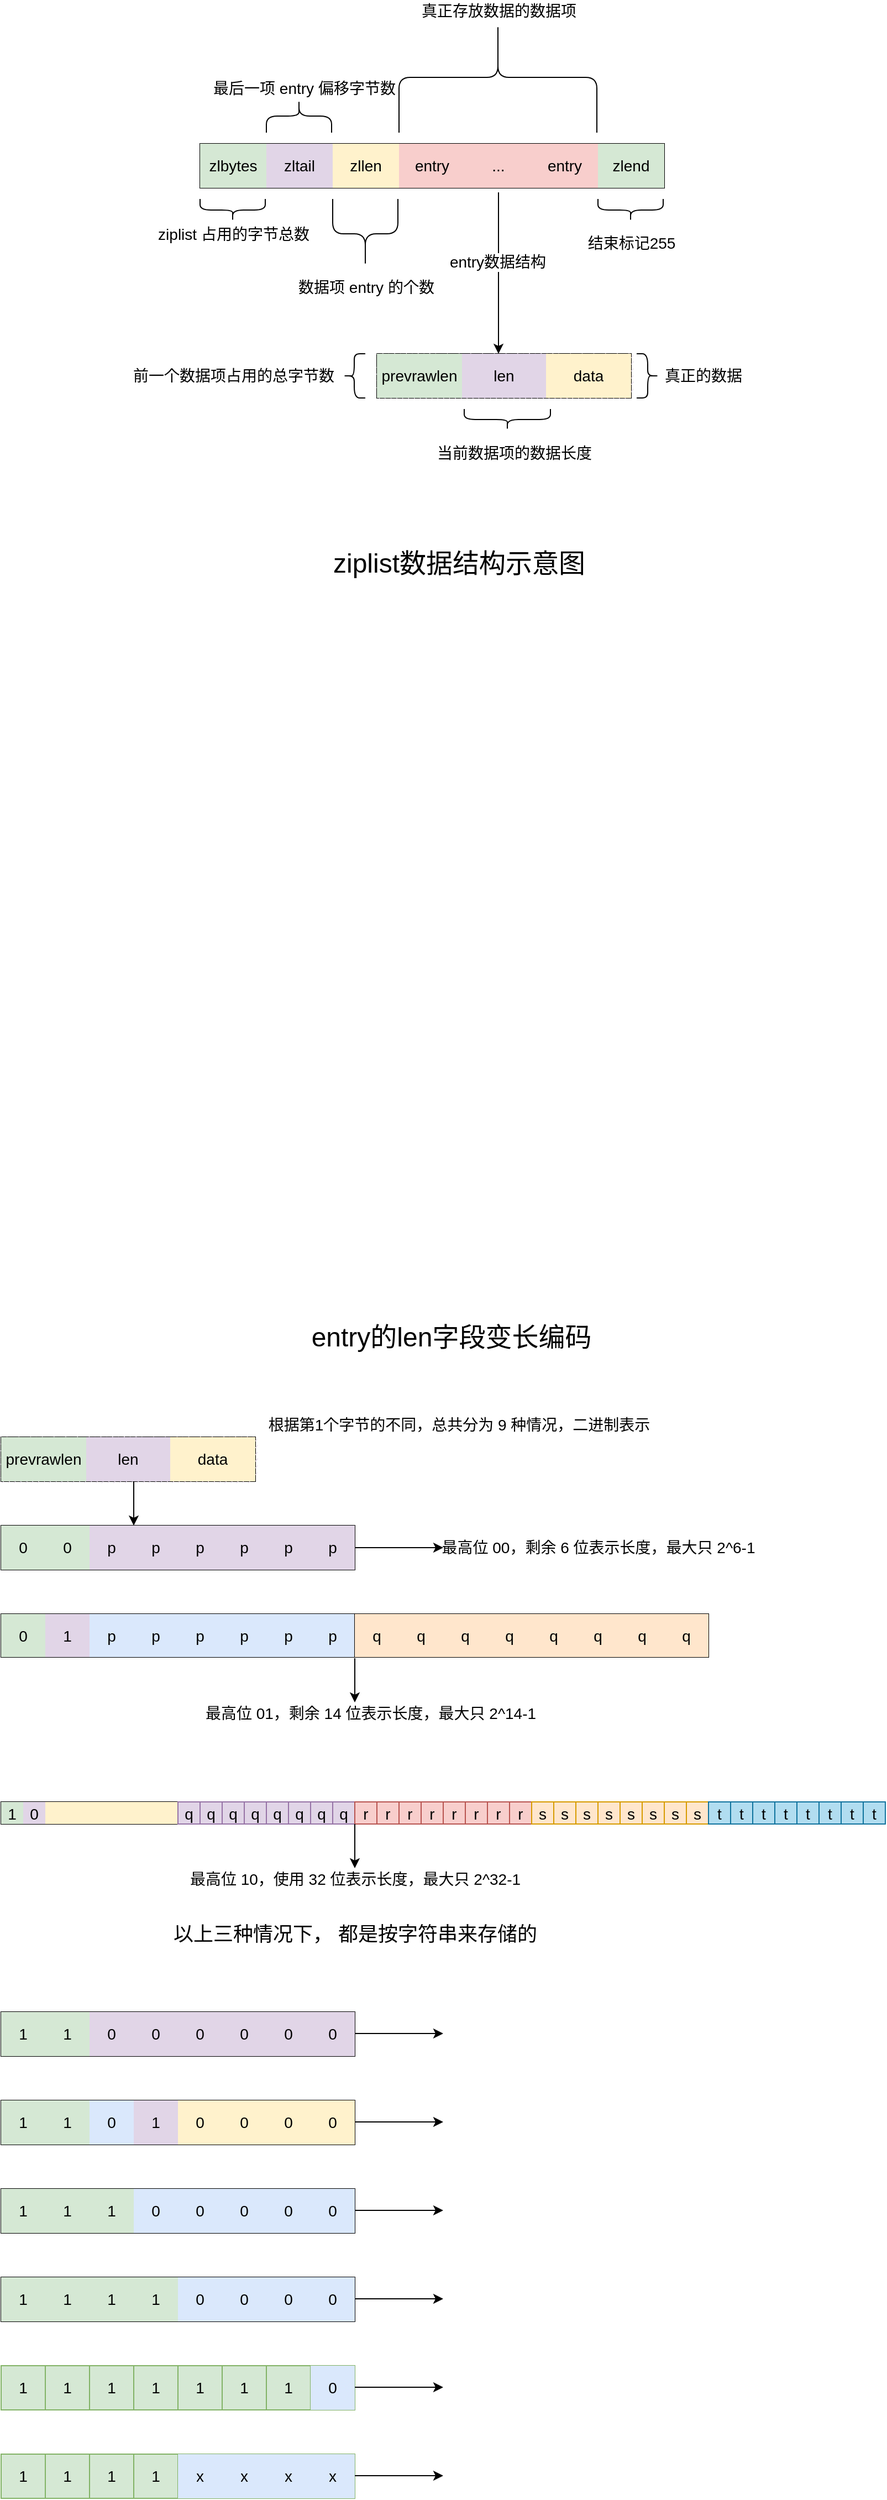 <mxfile version="15.9.5" type="github">
  <diagram id="AsPG1sqcEy5ZO-IUigUk" name="第 1 页">
    <mxGraphModel dx="1488" dy="907" grid="1" gridSize="10" guides="1" tooltips="1" connect="1" arrows="1" fold="1" page="1" pageScale="1" pageWidth="827" pageHeight="1169" background="#FFFFFF" math="0" shadow="0">
      <root>
        <mxCell id="0" />
        <mxCell id="1" parent="0" />
        <mxCell id="89Xa8MBcNrt8iYYgglH2-23" value="" style="shape=table;startSize=0;container=1;collapsible=0;childLayout=tableLayout;fontSize=14;labelBackgroundColor=default;sketch=0;" vertex="1" parent="1">
          <mxGeometry x="180" y="150" width="420" height="40" as="geometry" />
        </mxCell>
        <mxCell id="89Xa8MBcNrt8iYYgglH2-24" value="" style="shape=partialRectangle;collapsible=0;dropTarget=0;pointerEvents=0;fillColor=none;top=0;left=0;bottom=0;right=0;points=[[0,0.5],[1,0.5]];portConstraint=eastwest;fontSize=14;" vertex="1" parent="89Xa8MBcNrt8iYYgglH2-23">
          <mxGeometry width="420" height="40" as="geometry" />
        </mxCell>
        <mxCell id="89Xa8MBcNrt8iYYgglH2-25" value="&lt;div style=&quot;font-size: 14px;&quot;&gt;zlbytes&lt;br style=&quot;font-size: 14px;&quot;&gt;              &lt;/div&gt;" style="shape=partialRectangle;html=1;whiteSpace=wrap;connectable=0;overflow=hidden;fillColor=#d5e8d4;top=0;left=0;bottom=0;right=0;pointerEvents=1;fontSize=14;strokeColor=#82b366;" vertex="1" parent="89Xa8MBcNrt8iYYgglH2-24">
          <mxGeometry width="60" height="40" as="geometry">
            <mxRectangle width="60" height="40" as="alternateBounds" />
          </mxGeometry>
        </mxCell>
        <mxCell id="89Xa8MBcNrt8iYYgglH2-26" value="&lt;div style=&quot;font-size: 14px;&quot;&gt;zltail&lt;br style=&quot;font-size: 14px;&quot;&gt;              &lt;/div&gt;" style="shape=partialRectangle;html=1;whiteSpace=wrap;connectable=0;overflow=hidden;fillColor=#e1d5e7;top=0;left=0;bottom=0;right=0;pointerEvents=1;fontSize=14;strokeColor=#9673a6;" vertex="1" parent="89Xa8MBcNrt8iYYgglH2-24">
          <mxGeometry x="60" width="60" height="40" as="geometry">
            <mxRectangle width="60" height="40" as="alternateBounds" />
          </mxGeometry>
        </mxCell>
        <mxCell id="89Xa8MBcNrt8iYYgglH2-27" value="&lt;div style=&quot;font-size: 14px;&quot;&gt;zllen&lt;br style=&quot;font-size: 14px;&quot;&gt;              &lt;/div&gt;" style="shape=partialRectangle;html=1;whiteSpace=wrap;connectable=0;overflow=hidden;fillColor=#fff2cc;top=0;left=0;bottom=0;right=0;pointerEvents=1;fontSize=14;strokeColor=#d6b656;gradientDirection=radial;" vertex="1" parent="89Xa8MBcNrt8iYYgglH2-24">
          <mxGeometry x="120" width="60" height="40" as="geometry">
            <mxRectangle width="60" height="40" as="alternateBounds" />
          </mxGeometry>
        </mxCell>
        <mxCell id="89Xa8MBcNrt8iYYgglH2-28" value="&lt;div style=&quot;font-size: 14px;&quot;&gt;entry&lt;br style=&quot;font-size: 14px;&quot;&gt;              &lt;/div&gt;" style="shape=partialRectangle;html=1;whiteSpace=wrap;connectable=0;overflow=hidden;fillColor=#f8cecc;top=0;left=0;bottom=0;right=0;pointerEvents=1;fontSize=14;strokeColor=#b85450;" vertex="1" parent="89Xa8MBcNrt8iYYgglH2-24">
          <mxGeometry x="180" width="60" height="40" as="geometry">
            <mxRectangle width="60" height="40" as="alternateBounds" />
          </mxGeometry>
        </mxCell>
        <mxCell id="89Xa8MBcNrt8iYYgglH2-29" value="&lt;div style=&quot;font-size: 14px;&quot;&gt;...&lt;/div&gt;" style="shape=partialRectangle;html=1;whiteSpace=wrap;connectable=0;overflow=hidden;fillColor=#f8cecc;top=0;left=0;bottom=0;right=0;pointerEvents=1;fontSize=14;strokeColor=#b85450;" vertex="1" parent="89Xa8MBcNrt8iYYgglH2-24">
          <mxGeometry x="240" width="60" height="40" as="geometry">
            <mxRectangle width="60" height="40" as="alternateBounds" />
          </mxGeometry>
        </mxCell>
        <mxCell id="89Xa8MBcNrt8iYYgglH2-30" value="&lt;div style=&quot;font-size: 14px;&quot;&gt;entry&lt;br style=&quot;font-size: 14px;&quot;&gt;              &lt;/div&gt;" style="shape=partialRectangle;html=1;whiteSpace=wrap;connectable=0;overflow=hidden;fillColor=#f8cecc;top=0;left=0;bottom=0;right=0;pointerEvents=1;fontSize=14;strokeColor=#b85450;" vertex="1" parent="89Xa8MBcNrt8iYYgglH2-24">
          <mxGeometry x="300" width="60" height="40" as="geometry">
            <mxRectangle width="60" height="40" as="alternateBounds" />
          </mxGeometry>
        </mxCell>
        <mxCell id="89Xa8MBcNrt8iYYgglH2-31" value="&lt;div style=&quot;font-size: 14px;&quot;&gt;zlend&lt;br style=&quot;font-size: 14px;&quot;&gt;              &lt;/div&gt;" style="shape=partialRectangle;html=1;whiteSpace=wrap;connectable=0;overflow=hidden;fillColor=#d5e8d4;top=0;left=0;bottom=0;right=0;pointerEvents=1;fontSize=14;strokeColor=#82b366;" vertex="1" parent="89Xa8MBcNrt8iYYgglH2-24">
          <mxGeometry x="360" width="60" height="40" as="geometry">
            <mxRectangle width="60" height="40" as="alternateBounds" />
          </mxGeometry>
        </mxCell>
        <mxCell id="89Xa8MBcNrt8iYYgglH2-36" value="" style="shape=curlyBracket;whiteSpace=wrap;html=1;rounded=1;flipH=1;labelBackgroundColor=default;sketch=0;fontSize=14;gradientColor=none;gradientDirection=radial;direction=north;" vertex="1" parent="1">
          <mxGeometry x="180" y="200" width="59" height="20" as="geometry" />
        </mxCell>
        <mxCell id="89Xa8MBcNrt8iYYgglH2-37" value="" style="shape=curlyBracket;whiteSpace=wrap;html=1;rounded=1;labelBackgroundColor=default;sketch=0;fontSize=14;gradientColor=none;gradientDirection=radial;direction=south;" vertex="1" parent="1">
          <mxGeometry x="240" y="110" width="59" height="30" as="geometry" />
        </mxCell>
        <mxCell id="89Xa8MBcNrt8iYYgglH2-38" value="" style="shape=curlyBracket;whiteSpace=wrap;html=1;rounded=1;labelBackgroundColor=default;sketch=0;fontSize=14;gradientColor=none;gradientDirection=radial;direction=south;" vertex="1" parent="1">
          <mxGeometry x="360" y="40" width="179" height="100" as="geometry" />
        </mxCell>
        <mxCell id="89Xa8MBcNrt8iYYgglH2-39" value="" style="shape=curlyBracket;whiteSpace=wrap;html=1;rounded=1;flipH=1;labelBackgroundColor=default;sketch=0;fontSize=14;gradientColor=none;gradientDirection=radial;direction=north;" vertex="1" parent="1">
          <mxGeometry x="300" y="200" width="59" height="63" as="geometry" />
        </mxCell>
        <mxCell id="89Xa8MBcNrt8iYYgglH2-40" value="" style="shape=curlyBracket;whiteSpace=wrap;html=1;rounded=1;flipH=1;labelBackgroundColor=default;sketch=0;fontSize=14;gradientColor=none;gradientDirection=radial;direction=north;" vertex="1" parent="1">
          <mxGeometry x="540" y="200" width="59" height="20" as="geometry" />
        </mxCell>
        <mxCell id="89Xa8MBcNrt8iYYgglH2-42" value="ziplist 占用的字节总数" style="text;html=1;resizable=0;autosize=1;align=center;verticalAlign=middle;points=[];fillColor=none;strokeColor=none;rounded=0;labelBackgroundColor=default;sketch=1;fontSize=14;" vertex="1" parent="1">
          <mxGeometry x="134.5" y="221.5" width="150" height="20" as="geometry" />
        </mxCell>
        <mxCell id="89Xa8MBcNrt8iYYgglH2-43" value="最后一项 entry 偏移字节数" style="text;html=1;resizable=0;autosize=1;align=center;verticalAlign=middle;points=[];fillColor=none;strokeColor=none;rounded=0;labelBackgroundColor=default;sketch=1;fontSize=14;" vertex="1" parent="1">
          <mxGeometry x="184" y="90" width="180" height="20" as="geometry" />
        </mxCell>
        <mxCell id="89Xa8MBcNrt8iYYgglH2-44" value="数据项 entry 的个数" style="text;html=1;resizable=0;autosize=1;align=center;verticalAlign=middle;points=[];fillColor=none;strokeColor=none;rounded=0;labelBackgroundColor=default;sketch=1;fontSize=14;" vertex="1" parent="1">
          <mxGeometry x="260" y="270" width="140" height="20" as="geometry" />
        </mxCell>
        <mxCell id="89Xa8MBcNrt8iYYgglH2-45" value="真正存放数据的数据项" style="text;html=1;resizable=0;autosize=1;align=center;verticalAlign=middle;points=[];fillColor=none;strokeColor=none;rounded=0;labelBackgroundColor=default;sketch=1;fontSize=14;" vertex="1" parent="1">
          <mxGeometry x="369.5" y="20" width="160" height="20" as="geometry" />
        </mxCell>
        <mxCell id="89Xa8MBcNrt8iYYgglH2-46" value="结束标记255" style="text;html=1;resizable=0;autosize=1;align=center;verticalAlign=middle;points=[];fillColor=none;strokeColor=none;rounded=0;labelBackgroundColor=default;sketch=1;fontSize=14;" vertex="1" parent="1">
          <mxGeometry x="524.5" y="230" width="90" height="20" as="geometry" />
        </mxCell>
        <mxCell id="89Xa8MBcNrt8iYYgglH2-48" value="" style="endArrow=classic;html=1;rounded=0;fontSize=14;" edge="1" parent="1">
          <mxGeometry width="50" height="50" relative="1" as="geometry">
            <mxPoint x="450" y="194" as="sourcePoint" />
            <mxPoint x="450" y="340" as="targetPoint" />
          </mxGeometry>
        </mxCell>
        <mxCell id="89Xa8MBcNrt8iYYgglH2-70" value="entry数据结构" style="edgeLabel;html=1;align=center;verticalAlign=middle;resizable=0;points=[];fontSize=14;" vertex="1" connectable="0" parent="89Xa8MBcNrt8iYYgglH2-48">
          <mxGeometry x="-0.142" y="-1" relative="1" as="geometry">
            <mxPoint as="offset" />
          </mxGeometry>
        </mxCell>
        <mxCell id="89Xa8MBcNrt8iYYgglH2-49" value="" style="shape=table;startSize=0;container=1;collapsible=0;childLayout=tableLayout;labelBackgroundColor=default;sketch=0;fontSize=14;gradientColor=none;gradientDirection=radial;" vertex="1" parent="1">
          <mxGeometry x="340" y="340" width="230" height="40" as="geometry" />
        </mxCell>
        <mxCell id="89Xa8MBcNrt8iYYgglH2-50" value="" style="shape=partialRectangle;collapsible=0;dropTarget=0;pointerEvents=0;fillColor=#e1d5e7;top=0;left=0;bottom=0;right=0;points=[[0,0.5],[1,0.5]];portConstraint=eastwest;labelBackgroundColor=default;sketch=1;fontSize=14;strokeColor=#9673a6;" vertex="1" parent="89Xa8MBcNrt8iYYgglH2-49">
          <mxGeometry width="230" height="40" as="geometry" />
        </mxCell>
        <mxCell id="89Xa8MBcNrt8iYYgglH2-51" value="&lt;div&gt;prevrawlen&lt;br&gt;              &lt;/div&gt;" style="shape=partialRectangle;html=1;whiteSpace=wrap;connectable=0;overflow=hidden;top=0;left=0;bottom=0;right=0;pointerEvents=1;labelBackgroundColor=none;sketch=0;fontSize=14;fillColor=#d5e8d4;strokeColor=#82b366;" vertex="1" parent="89Xa8MBcNrt8iYYgglH2-50">
          <mxGeometry width="77" height="40" as="geometry">
            <mxRectangle width="77" height="40" as="alternateBounds" />
          </mxGeometry>
        </mxCell>
        <mxCell id="89Xa8MBcNrt8iYYgglH2-52" value="&lt;div&gt;len&lt;br&gt;              &lt;/div&gt;" style="shape=partialRectangle;html=1;whiteSpace=wrap;connectable=0;overflow=hidden;fillColor=#e1d5e7;top=0;left=0;bottom=0;right=0;pointerEvents=1;labelBackgroundColor=none;sketch=0;fontSize=14;strokeColor=#9673a6;" vertex="1" parent="89Xa8MBcNrt8iYYgglH2-50">
          <mxGeometry x="77" width="76" height="40" as="geometry">
            <mxRectangle width="76" height="40" as="alternateBounds" />
          </mxGeometry>
        </mxCell>
        <mxCell id="89Xa8MBcNrt8iYYgglH2-53" value="&lt;div&gt;data&lt;br&gt;              &lt;/div&gt;" style="shape=partialRectangle;html=1;whiteSpace=wrap;connectable=0;overflow=hidden;fillColor=#fff2cc;top=0;left=0;bottom=0;right=0;pointerEvents=1;labelBackgroundColor=none;sketch=0;fontSize=14;strokeColor=#d6b656;" vertex="1" parent="89Xa8MBcNrt8iYYgglH2-50">
          <mxGeometry x="153" width="77" height="40" as="geometry">
            <mxRectangle width="77" height="40" as="alternateBounds" />
          </mxGeometry>
        </mxCell>
        <mxCell id="89Xa8MBcNrt8iYYgglH2-62" value="" style="shape=curlyBracket;whiteSpace=wrap;html=1;rounded=1;flipH=1;labelBackgroundColor=none;sketch=0;fontSize=14;gradientColor=none;gradientDirection=radial;" vertex="1" parent="1">
          <mxGeometry x="575" y="340" width="20" height="40" as="geometry" />
        </mxCell>
        <mxCell id="89Xa8MBcNrt8iYYgglH2-63" value="" style="shape=curlyBracket;whiteSpace=wrap;html=1;rounded=1;flipH=1;labelBackgroundColor=none;sketch=0;fontSize=14;gradientColor=none;gradientDirection=radial;direction=west;" vertex="1" parent="1">
          <mxGeometry x="309.5" y="340" width="20" height="40" as="geometry" />
        </mxCell>
        <mxCell id="89Xa8MBcNrt8iYYgglH2-64" value="" style="shape=curlyBracket;whiteSpace=wrap;html=1;rounded=1;flipH=1;labelBackgroundColor=none;sketch=0;fontSize=14;gradientColor=none;gradientDirection=radial;direction=north;" vertex="1" parent="1">
          <mxGeometry x="419" y="390" width="78" height="19" as="geometry" />
        </mxCell>
        <mxCell id="89Xa8MBcNrt8iYYgglH2-67" value="前一个数据项占用的总字节数" style="text;html=1;resizable=0;autosize=1;align=center;verticalAlign=middle;points=[];fillColor=none;strokeColor=none;rounded=0;labelBackgroundColor=default;sketch=1;fontSize=14;" vertex="1" parent="1">
          <mxGeometry x="110" y="350" width="200" height="20" as="geometry" />
        </mxCell>
        <mxCell id="89Xa8MBcNrt8iYYgglH2-68" value="当前数据项的数据长度" style="text;html=1;resizable=0;autosize=1;align=center;verticalAlign=middle;points=[];fillColor=none;strokeColor=none;rounded=0;labelBackgroundColor=default;sketch=1;fontSize=14;" vertex="1" parent="1">
          <mxGeometry x="384" y="420" width="160" height="20" as="geometry" />
        </mxCell>
        <mxCell id="89Xa8MBcNrt8iYYgglH2-69" value="&lt;div style=&quot;line-height: 1.75 ; text-align: left&quot;&gt;&lt;font style=&quot;font-size: 14px&quot;&gt;真正的数据&lt;/font&gt;&lt;/div&gt;" style="text;html=1;resizable=0;autosize=1;align=center;verticalAlign=middle;points=[];fillColor=none;strokeColor=none;rounded=0;labelBackgroundColor=default;sketch=1;fontSize=14;" vertex="1" parent="1">
          <mxGeometry x="590" y="345" width="90" height="30" as="geometry" />
        </mxCell>
        <mxCell id="89Xa8MBcNrt8iYYgglH2-82" value="&lt;span style=&quot;font-weight: normal&quot;&gt;ziplist数据结构示意图&lt;/span&gt;" style="text;strokeColor=none;fillColor=none;html=1;fontSize=24;fontStyle=1;verticalAlign=middle;align=center;labelBackgroundColor=none;sketch=0;" vertex="1" parent="1">
          <mxGeometry x="270" y="500" width="287" height="60" as="geometry" />
        </mxCell>
        <mxCell id="89Xa8MBcNrt8iYYgglH2-83" value="" style="shape=table;startSize=0;container=1;collapsible=0;childLayout=tableLayout;labelBackgroundColor=none;sketch=0;fontSize=14;gradientColor=none;gradientDirection=radial;" vertex="1" parent="1">
          <mxGeometry y="1400" width="320" height="40" as="geometry" />
        </mxCell>
        <mxCell id="89Xa8MBcNrt8iYYgglH2-84" value="" style="shape=partialRectangle;collapsible=0;dropTarget=0;pointerEvents=0;fillColor=none;top=0;left=0;bottom=0;right=0;points=[[0,0.5],[1,0.5]];portConstraint=eastwest;labelBackgroundColor=none;sketch=0;fontSize=14;" vertex="1" parent="89Xa8MBcNrt8iYYgglH2-83">
          <mxGeometry width="320" height="40" as="geometry" />
        </mxCell>
        <mxCell id="89Xa8MBcNrt8iYYgglH2-85" value="0" style="shape=partialRectangle;html=1;whiteSpace=wrap;connectable=0;overflow=hidden;fillColor=#d5e8d4;top=0;left=0;bottom=0;right=0;pointerEvents=1;labelBackgroundColor=none;sketch=0;fontSize=14;strokeColor=#82b366;" vertex="1" parent="89Xa8MBcNrt8iYYgglH2-84">
          <mxGeometry width="40" height="40" as="geometry">
            <mxRectangle width="40" height="40" as="alternateBounds" />
          </mxGeometry>
        </mxCell>
        <mxCell id="89Xa8MBcNrt8iYYgglH2-86" value="0" style="shape=partialRectangle;html=1;whiteSpace=wrap;connectable=0;overflow=hidden;fillColor=#d5e8d4;top=0;left=0;bottom=0;right=0;pointerEvents=1;labelBackgroundColor=none;sketch=0;fontSize=14;strokeColor=#82b366;" vertex="1" parent="89Xa8MBcNrt8iYYgglH2-84">
          <mxGeometry x="40" width="40" height="40" as="geometry">
            <mxRectangle width="40" height="40" as="alternateBounds" />
          </mxGeometry>
        </mxCell>
        <mxCell id="89Xa8MBcNrt8iYYgglH2-87" value="p" style="shape=partialRectangle;html=1;whiteSpace=wrap;connectable=0;overflow=hidden;fillColor=#e1d5e7;top=0;left=0;bottom=0;right=0;pointerEvents=1;labelBackgroundColor=none;sketch=0;fontSize=14;strokeColor=#9673a6;" vertex="1" parent="89Xa8MBcNrt8iYYgglH2-84">
          <mxGeometry x="80" width="40" height="40" as="geometry">
            <mxRectangle width="40" height="40" as="alternateBounds" />
          </mxGeometry>
        </mxCell>
        <mxCell id="89Xa8MBcNrt8iYYgglH2-88" value="&lt;span&gt;p&lt;/span&gt;" style="shape=partialRectangle;html=1;whiteSpace=wrap;connectable=0;overflow=hidden;fillColor=#e1d5e7;top=0;left=0;bottom=0;right=0;pointerEvents=1;labelBackgroundColor=none;sketch=0;fontSize=14;strokeColor=#9673a6;" vertex="1" parent="89Xa8MBcNrt8iYYgglH2-84">
          <mxGeometry x="120" width="40" height="40" as="geometry">
            <mxRectangle width="40" height="40" as="alternateBounds" />
          </mxGeometry>
        </mxCell>
        <mxCell id="89Xa8MBcNrt8iYYgglH2-89" value="&lt;span&gt;p&lt;/span&gt;" style="shape=partialRectangle;html=1;whiteSpace=wrap;connectable=0;overflow=hidden;fillColor=#e1d5e7;top=0;left=0;bottom=0;right=0;pointerEvents=1;labelBackgroundColor=none;sketch=0;fontSize=14;strokeColor=#9673a6;" vertex="1" parent="89Xa8MBcNrt8iYYgglH2-84">
          <mxGeometry x="160" width="40" height="40" as="geometry">
            <mxRectangle width="40" height="40" as="alternateBounds" />
          </mxGeometry>
        </mxCell>
        <mxCell id="89Xa8MBcNrt8iYYgglH2-90" value="&lt;span&gt;p&lt;/span&gt;" style="shape=partialRectangle;html=1;whiteSpace=wrap;connectable=0;overflow=hidden;fillColor=#e1d5e7;top=0;left=0;bottom=0;right=0;pointerEvents=1;labelBackgroundColor=none;sketch=0;fontSize=14;strokeColor=#9673a6;" vertex="1" parent="89Xa8MBcNrt8iYYgglH2-84">
          <mxGeometry x="200" width="40" height="40" as="geometry">
            <mxRectangle width="40" height="40" as="alternateBounds" />
          </mxGeometry>
        </mxCell>
        <mxCell id="89Xa8MBcNrt8iYYgglH2-91" value="&lt;span&gt;p&lt;/span&gt;" style="shape=partialRectangle;html=1;whiteSpace=wrap;connectable=0;overflow=hidden;fillColor=#e1d5e7;top=0;left=0;bottom=0;right=0;pointerEvents=1;labelBackgroundColor=none;sketch=0;fontSize=14;strokeColor=#9673a6;" vertex="1" parent="89Xa8MBcNrt8iYYgglH2-84">
          <mxGeometry x="240" width="40" height="40" as="geometry">
            <mxRectangle width="40" height="40" as="alternateBounds" />
          </mxGeometry>
        </mxCell>
        <mxCell id="89Xa8MBcNrt8iYYgglH2-92" value="&lt;span&gt;p&lt;/span&gt;" style="shape=partialRectangle;html=1;whiteSpace=wrap;connectable=0;overflow=hidden;fillColor=#e1d5e7;top=0;left=0;bottom=0;right=0;pointerEvents=1;labelBackgroundColor=none;sketch=0;fontSize=14;strokeColor=#9673a6;" vertex="1" parent="89Xa8MBcNrt8iYYgglH2-84">
          <mxGeometry x="280" width="40" height="40" as="geometry">
            <mxRectangle width="40" height="40" as="alternateBounds" />
          </mxGeometry>
        </mxCell>
        <mxCell id="89Xa8MBcNrt8iYYgglH2-113" value="" style="shape=table;startSize=0;container=1;collapsible=0;childLayout=tableLayout;labelBackgroundColor=none;sketch=0;fontSize=14;gradientColor=none;gradientDirection=radial;" vertex="1" parent="1">
          <mxGeometry y="1840" width="320" height="40" as="geometry" />
        </mxCell>
        <mxCell id="89Xa8MBcNrt8iYYgglH2-114" value="" style="shape=partialRectangle;collapsible=0;dropTarget=0;pointerEvents=0;fillColor=none;top=0;left=0;bottom=0;right=0;points=[[0,0.5],[1,0.5]];portConstraint=eastwest;labelBackgroundColor=none;sketch=0;fontSize=14;" vertex="1" parent="89Xa8MBcNrt8iYYgglH2-113">
          <mxGeometry width="320" height="40" as="geometry" />
        </mxCell>
        <mxCell id="89Xa8MBcNrt8iYYgglH2-115" value="1" style="shape=partialRectangle;html=1;whiteSpace=wrap;connectable=0;overflow=hidden;fillColor=#d5e8d4;top=0;left=0;bottom=0;right=0;pointerEvents=1;labelBackgroundColor=none;sketch=0;fontSize=14;strokeColor=#82b366;" vertex="1" parent="89Xa8MBcNrt8iYYgglH2-114">
          <mxGeometry width="40" height="40" as="geometry">
            <mxRectangle width="40" height="40" as="alternateBounds" />
          </mxGeometry>
        </mxCell>
        <mxCell id="89Xa8MBcNrt8iYYgglH2-116" value="1" style="shape=partialRectangle;html=1;whiteSpace=wrap;connectable=0;overflow=hidden;fillColor=#d5e8d4;top=0;left=0;bottom=0;right=0;pointerEvents=1;labelBackgroundColor=none;sketch=0;fontSize=14;strokeColor=#82b366;" vertex="1" parent="89Xa8MBcNrt8iYYgglH2-114">
          <mxGeometry x="40" width="40" height="40" as="geometry">
            <mxRectangle width="40" height="40" as="alternateBounds" />
          </mxGeometry>
        </mxCell>
        <mxCell id="89Xa8MBcNrt8iYYgglH2-117" value="0" style="shape=partialRectangle;html=1;whiteSpace=wrap;connectable=0;overflow=hidden;fillColor=#e1d5e7;top=0;left=0;bottom=0;right=0;pointerEvents=1;labelBackgroundColor=none;sketch=0;fontSize=14;strokeColor=#9673a6;" vertex="1" parent="89Xa8MBcNrt8iYYgglH2-114">
          <mxGeometry x="80" width="40" height="40" as="geometry">
            <mxRectangle width="40" height="40" as="alternateBounds" />
          </mxGeometry>
        </mxCell>
        <mxCell id="89Xa8MBcNrt8iYYgglH2-118" value="0" style="shape=partialRectangle;html=1;whiteSpace=wrap;connectable=0;overflow=hidden;fillColor=#e1d5e7;top=0;left=0;bottom=0;right=0;pointerEvents=1;labelBackgroundColor=none;sketch=0;fontSize=14;strokeColor=#9673a6;" vertex="1" parent="89Xa8MBcNrt8iYYgglH2-114">
          <mxGeometry x="120" width="40" height="40" as="geometry">
            <mxRectangle width="40" height="40" as="alternateBounds" />
          </mxGeometry>
        </mxCell>
        <mxCell id="89Xa8MBcNrt8iYYgglH2-119" value="0" style="shape=partialRectangle;html=1;whiteSpace=wrap;connectable=0;overflow=hidden;fillColor=#e1d5e7;top=0;left=0;bottom=0;right=0;pointerEvents=1;labelBackgroundColor=none;sketch=0;fontSize=14;strokeColor=#9673a6;" vertex="1" parent="89Xa8MBcNrt8iYYgglH2-114">
          <mxGeometry x="160" width="40" height="40" as="geometry">
            <mxRectangle width="40" height="40" as="alternateBounds" />
          </mxGeometry>
        </mxCell>
        <mxCell id="89Xa8MBcNrt8iYYgglH2-120" value="0" style="shape=partialRectangle;html=1;whiteSpace=wrap;connectable=0;overflow=hidden;fillColor=#e1d5e7;top=0;left=0;bottom=0;right=0;pointerEvents=1;labelBackgroundColor=none;sketch=0;fontSize=14;strokeColor=#9673a6;" vertex="1" parent="89Xa8MBcNrt8iYYgglH2-114">
          <mxGeometry x="200" width="40" height="40" as="geometry">
            <mxRectangle width="40" height="40" as="alternateBounds" />
          </mxGeometry>
        </mxCell>
        <mxCell id="89Xa8MBcNrt8iYYgglH2-121" value="0" style="shape=partialRectangle;html=1;whiteSpace=wrap;connectable=0;overflow=hidden;fillColor=#e1d5e7;top=0;left=0;bottom=0;right=0;pointerEvents=1;labelBackgroundColor=none;sketch=0;fontSize=14;strokeColor=#9673a6;" vertex="1" parent="89Xa8MBcNrt8iYYgglH2-114">
          <mxGeometry x="240" width="40" height="40" as="geometry">
            <mxRectangle width="40" height="40" as="alternateBounds" />
          </mxGeometry>
        </mxCell>
        <mxCell id="89Xa8MBcNrt8iYYgglH2-122" value="0" style="shape=partialRectangle;html=1;whiteSpace=wrap;connectable=0;overflow=hidden;fillColor=#e1d5e7;top=0;left=0;bottom=0;right=0;pointerEvents=1;labelBackgroundColor=none;sketch=0;fontSize=14;strokeColor=#9673a6;" vertex="1" parent="89Xa8MBcNrt8iYYgglH2-114">
          <mxGeometry x="280" width="40" height="40" as="geometry">
            <mxRectangle width="40" height="40" as="alternateBounds" />
          </mxGeometry>
        </mxCell>
        <mxCell id="89Xa8MBcNrt8iYYgglH2-123" value="" style="shape=table;startSize=0;container=1;collapsible=0;childLayout=tableLayout;labelBackgroundColor=none;sketch=0;fontSize=14;gradientColor=none;gradientDirection=radial;" vertex="1" parent="1">
          <mxGeometry y="1920" width="320" height="40" as="geometry" />
        </mxCell>
        <mxCell id="89Xa8MBcNrt8iYYgglH2-124" value="" style="shape=partialRectangle;collapsible=0;dropTarget=0;pointerEvents=0;fillColor=none;top=0;left=0;bottom=0;right=0;points=[[0,0.5],[1,0.5]];portConstraint=eastwest;labelBackgroundColor=none;sketch=0;fontSize=14;" vertex="1" parent="89Xa8MBcNrt8iYYgglH2-123">
          <mxGeometry width="320" height="40" as="geometry" />
        </mxCell>
        <mxCell id="89Xa8MBcNrt8iYYgglH2-125" value="1" style="shape=partialRectangle;html=1;whiteSpace=wrap;connectable=0;overflow=hidden;fillColor=#d5e8d4;top=0;left=0;bottom=0;right=0;pointerEvents=1;labelBackgroundColor=none;sketch=0;fontSize=14;strokeColor=#82b366;" vertex="1" parent="89Xa8MBcNrt8iYYgglH2-124">
          <mxGeometry width="40" height="40" as="geometry">
            <mxRectangle width="40" height="40" as="alternateBounds" />
          </mxGeometry>
        </mxCell>
        <mxCell id="89Xa8MBcNrt8iYYgglH2-126" value="1" style="shape=partialRectangle;html=1;whiteSpace=wrap;connectable=0;overflow=hidden;fillColor=#d5e8d4;top=0;left=0;bottom=0;right=0;pointerEvents=1;labelBackgroundColor=none;sketch=0;fontSize=14;strokeColor=#82b366;" vertex="1" parent="89Xa8MBcNrt8iYYgglH2-124">
          <mxGeometry x="40" width="40" height="40" as="geometry">
            <mxRectangle width="40" height="40" as="alternateBounds" />
          </mxGeometry>
        </mxCell>
        <mxCell id="89Xa8MBcNrt8iYYgglH2-127" value="0" style="shape=partialRectangle;html=1;whiteSpace=wrap;connectable=0;overflow=hidden;fillColor=#dae8fc;top=0;left=0;bottom=0;right=0;pointerEvents=1;labelBackgroundColor=none;sketch=0;fontSize=14;strokeColor=#6c8ebf;" vertex="1" parent="89Xa8MBcNrt8iYYgglH2-124">
          <mxGeometry x="80" width="40" height="40" as="geometry">
            <mxRectangle width="40" height="40" as="alternateBounds" />
          </mxGeometry>
        </mxCell>
        <mxCell id="89Xa8MBcNrt8iYYgglH2-128" value="1" style="shape=partialRectangle;html=1;whiteSpace=wrap;connectable=0;overflow=hidden;fillColor=#e1d5e7;top=0;left=0;bottom=0;right=0;pointerEvents=1;labelBackgroundColor=none;sketch=0;fontSize=14;strokeColor=#9673a6;" vertex="1" parent="89Xa8MBcNrt8iYYgglH2-124">
          <mxGeometry x="120" width="40" height="40" as="geometry">
            <mxRectangle width="40" height="40" as="alternateBounds" />
          </mxGeometry>
        </mxCell>
        <mxCell id="89Xa8MBcNrt8iYYgglH2-129" value="0" style="shape=partialRectangle;html=1;whiteSpace=wrap;connectable=0;overflow=hidden;fillColor=#fff2cc;top=0;left=0;bottom=0;right=0;pointerEvents=1;labelBackgroundColor=none;sketch=0;fontSize=14;strokeColor=#d6b656;" vertex="1" parent="89Xa8MBcNrt8iYYgglH2-124">
          <mxGeometry x="160" width="40" height="40" as="geometry">
            <mxRectangle width="40" height="40" as="alternateBounds" />
          </mxGeometry>
        </mxCell>
        <mxCell id="89Xa8MBcNrt8iYYgglH2-130" value="0" style="shape=partialRectangle;html=1;whiteSpace=wrap;connectable=0;overflow=hidden;fillColor=#fff2cc;top=0;left=0;bottom=0;right=0;pointerEvents=1;labelBackgroundColor=none;sketch=0;fontSize=14;strokeColor=#d6b656;" vertex="1" parent="89Xa8MBcNrt8iYYgglH2-124">
          <mxGeometry x="200" width="40" height="40" as="geometry">
            <mxRectangle width="40" height="40" as="alternateBounds" />
          </mxGeometry>
        </mxCell>
        <mxCell id="89Xa8MBcNrt8iYYgglH2-131" value="0" style="shape=partialRectangle;html=1;whiteSpace=wrap;connectable=0;overflow=hidden;fillColor=#fff2cc;top=0;left=0;bottom=0;right=0;pointerEvents=1;labelBackgroundColor=none;sketch=0;fontSize=14;strokeColor=#d6b656;" vertex="1" parent="89Xa8MBcNrt8iYYgglH2-124">
          <mxGeometry x="240" width="40" height="40" as="geometry">
            <mxRectangle width="40" height="40" as="alternateBounds" />
          </mxGeometry>
        </mxCell>
        <mxCell id="89Xa8MBcNrt8iYYgglH2-132" value="0" style="shape=partialRectangle;html=1;whiteSpace=wrap;connectable=0;overflow=hidden;fillColor=#fff2cc;top=0;left=0;bottom=0;right=0;pointerEvents=1;labelBackgroundColor=none;sketch=0;fontSize=14;strokeColor=#d6b656;" vertex="1" parent="89Xa8MBcNrt8iYYgglH2-124">
          <mxGeometry x="280" width="40" height="40" as="geometry">
            <mxRectangle width="40" height="40" as="alternateBounds" />
          </mxGeometry>
        </mxCell>
        <mxCell id="89Xa8MBcNrt8iYYgglH2-133" value="" style="shape=table;startSize=0;container=1;collapsible=0;childLayout=tableLayout;labelBackgroundColor=none;sketch=0;fontSize=14;gradientColor=none;gradientDirection=radial;" vertex="1" parent="1">
          <mxGeometry y="2000" width="320" height="40" as="geometry" />
        </mxCell>
        <mxCell id="89Xa8MBcNrt8iYYgglH2-134" value="" style="shape=partialRectangle;collapsible=0;dropTarget=0;pointerEvents=0;fillColor=none;top=0;left=0;bottom=0;right=0;points=[[0,0.5],[1,0.5]];portConstraint=eastwest;labelBackgroundColor=none;sketch=0;fontSize=14;" vertex="1" parent="89Xa8MBcNrt8iYYgglH2-133">
          <mxGeometry width="320" height="40" as="geometry" />
        </mxCell>
        <mxCell id="89Xa8MBcNrt8iYYgglH2-135" value="1" style="shape=partialRectangle;html=1;whiteSpace=wrap;connectable=0;overflow=hidden;fillColor=#d5e8d4;top=0;left=0;bottom=0;right=0;pointerEvents=1;labelBackgroundColor=none;sketch=0;fontSize=14;strokeColor=#82b366;" vertex="1" parent="89Xa8MBcNrt8iYYgglH2-134">
          <mxGeometry width="40" height="40" as="geometry">
            <mxRectangle width="40" height="40" as="alternateBounds" />
          </mxGeometry>
        </mxCell>
        <mxCell id="89Xa8MBcNrt8iYYgglH2-136" value="1" style="shape=partialRectangle;html=1;whiteSpace=wrap;connectable=0;overflow=hidden;fillColor=#d5e8d4;top=0;left=0;bottom=0;right=0;pointerEvents=1;labelBackgroundColor=none;sketch=0;fontSize=14;strokeColor=#82b366;" vertex="1" parent="89Xa8MBcNrt8iYYgglH2-134">
          <mxGeometry x="40" width="40" height="40" as="geometry">
            <mxRectangle width="40" height="40" as="alternateBounds" />
          </mxGeometry>
        </mxCell>
        <mxCell id="89Xa8MBcNrt8iYYgglH2-137" value="1" style="shape=partialRectangle;html=1;whiteSpace=wrap;connectable=0;overflow=hidden;fillColor=#d5e8d4;top=0;left=0;bottom=0;right=0;pointerEvents=1;labelBackgroundColor=none;sketch=0;fontSize=14;strokeColor=#82b366;" vertex="1" parent="89Xa8MBcNrt8iYYgglH2-134">
          <mxGeometry x="80" width="40" height="40" as="geometry">
            <mxRectangle width="40" height="40" as="alternateBounds" />
          </mxGeometry>
        </mxCell>
        <mxCell id="89Xa8MBcNrt8iYYgglH2-138" value="0" style="shape=partialRectangle;html=1;whiteSpace=wrap;connectable=0;overflow=hidden;fillColor=#dae8fc;top=0;left=0;bottom=0;right=0;pointerEvents=1;labelBackgroundColor=none;sketch=0;fontSize=14;strokeColor=#6c8ebf;" vertex="1" parent="89Xa8MBcNrt8iYYgglH2-134">
          <mxGeometry x="120" width="40" height="40" as="geometry">
            <mxRectangle width="40" height="40" as="alternateBounds" />
          </mxGeometry>
        </mxCell>
        <mxCell id="89Xa8MBcNrt8iYYgglH2-139" value="0" style="shape=partialRectangle;html=1;whiteSpace=wrap;connectable=0;overflow=hidden;fillColor=#dae8fc;top=0;left=0;bottom=0;right=0;pointerEvents=1;labelBackgroundColor=none;sketch=0;fontSize=14;strokeColor=#6c8ebf;" vertex="1" parent="89Xa8MBcNrt8iYYgglH2-134">
          <mxGeometry x="160" width="40" height="40" as="geometry">
            <mxRectangle width="40" height="40" as="alternateBounds" />
          </mxGeometry>
        </mxCell>
        <mxCell id="89Xa8MBcNrt8iYYgglH2-140" value="0" style="shape=partialRectangle;html=1;whiteSpace=wrap;connectable=0;overflow=hidden;fillColor=#dae8fc;top=0;left=0;bottom=0;right=0;pointerEvents=1;labelBackgroundColor=none;sketch=0;fontSize=14;strokeColor=#6c8ebf;" vertex="1" parent="89Xa8MBcNrt8iYYgglH2-134">
          <mxGeometry x="200" width="40" height="40" as="geometry">
            <mxRectangle width="40" height="40" as="alternateBounds" />
          </mxGeometry>
        </mxCell>
        <mxCell id="89Xa8MBcNrt8iYYgglH2-141" value="0" style="shape=partialRectangle;html=1;whiteSpace=wrap;connectable=0;overflow=hidden;fillColor=#dae8fc;top=0;left=0;bottom=0;right=0;pointerEvents=1;labelBackgroundColor=none;sketch=0;fontSize=14;strokeColor=#6c8ebf;" vertex="1" parent="89Xa8MBcNrt8iYYgglH2-134">
          <mxGeometry x="240" width="40" height="40" as="geometry">
            <mxRectangle width="40" height="40" as="alternateBounds" />
          </mxGeometry>
        </mxCell>
        <mxCell id="89Xa8MBcNrt8iYYgglH2-142" value="0" style="shape=partialRectangle;html=1;whiteSpace=wrap;connectable=0;overflow=hidden;fillColor=#dae8fc;top=0;left=0;bottom=0;right=0;pointerEvents=1;labelBackgroundColor=none;sketch=0;fontSize=14;strokeColor=#6c8ebf;" vertex="1" parent="89Xa8MBcNrt8iYYgglH2-134">
          <mxGeometry x="280" width="40" height="40" as="geometry">
            <mxRectangle width="40" height="40" as="alternateBounds" />
          </mxGeometry>
        </mxCell>
        <mxCell id="89Xa8MBcNrt8iYYgglH2-164" value="" style="shape=table;startSize=0;container=1;collapsible=0;childLayout=tableLayout;labelBackgroundColor=none;sketch=0;fontSize=14;gradientColor=none;gradientDirection=radial;" vertex="1" parent="1">
          <mxGeometry y="2080" width="320" height="40" as="geometry" />
        </mxCell>
        <mxCell id="89Xa8MBcNrt8iYYgglH2-165" value="" style="shape=partialRectangle;collapsible=0;dropTarget=0;pointerEvents=0;fillColor=none;top=0;left=0;bottom=0;right=0;points=[[0,0.5],[1,0.5]];portConstraint=eastwest;labelBackgroundColor=none;sketch=0;fontSize=14;" vertex="1" parent="89Xa8MBcNrt8iYYgglH2-164">
          <mxGeometry width="320" height="40" as="geometry" />
        </mxCell>
        <mxCell id="89Xa8MBcNrt8iYYgglH2-166" value="1" style="shape=partialRectangle;html=1;whiteSpace=wrap;connectable=0;overflow=hidden;fillColor=#d5e8d4;top=0;left=0;bottom=0;right=0;pointerEvents=1;labelBackgroundColor=none;sketch=0;fontSize=14;strokeColor=#82b366;" vertex="1" parent="89Xa8MBcNrt8iYYgglH2-165">
          <mxGeometry width="40" height="40" as="geometry">
            <mxRectangle width="40" height="40" as="alternateBounds" />
          </mxGeometry>
        </mxCell>
        <mxCell id="89Xa8MBcNrt8iYYgglH2-167" value="1" style="shape=partialRectangle;html=1;whiteSpace=wrap;connectable=0;overflow=hidden;fillColor=#d5e8d4;top=0;left=0;bottom=0;right=0;pointerEvents=1;labelBackgroundColor=none;sketch=0;fontSize=14;strokeColor=#82b366;" vertex="1" parent="89Xa8MBcNrt8iYYgglH2-165">
          <mxGeometry x="40" width="40" height="40" as="geometry">
            <mxRectangle width="40" height="40" as="alternateBounds" />
          </mxGeometry>
        </mxCell>
        <mxCell id="89Xa8MBcNrt8iYYgglH2-168" value="1" style="shape=partialRectangle;html=1;whiteSpace=wrap;connectable=0;overflow=hidden;fillColor=#d5e8d4;top=0;left=0;bottom=0;right=0;pointerEvents=1;labelBackgroundColor=none;sketch=0;fontSize=14;strokeColor=#82b366;" vertex="1" parent="89Xa8MBcNrt8iYYgglH2-165">
          <mxGeometry x="80" width="40" height="40" as="geometry">
            <mxRectangle width="40" height="40" as="alternateBounds" />
          </mxGeometry>
        </mxCell>
        <mxCell id="89Xa8MBcNrt8iYYgglH2-169" value="1" style="shape=partialRectangle;html=1;whiteSpace=wrap;connectable=0;overflow=hidden;fillColor=#d5e8d4;top=0;left=0;bottom=0;right=0;pointerEvents=1;labelBackgroundColor=none;sketch=0;fontSize=14;strokeColor=#82b366;" vertex="1" parent="89Xa8MBcNrt8iYYgglH2-165">
          <mxGeometry x="120" width="40" height="40" as="geometry">
            <mxRectangle width="40" height="40" as="alternateBounds" />
          </mxGeometry>
        </mxCell>
        <mxCell id="89Xa8MBcNrt8iYYgglH2-170" value="0" style="shape=partialRectangle;html=1;whiteSpace=wrap;connectable=0;overflow=hidden;fillColor=#dae8fc;top=0;left=0;bottom=0;right=0;pointerEvents=1;labelBackgroundColor=none;sketch=0;fontSize=14;strokeColor=#6c8ebf;" vertex="1" parent="89Xa8MBcNrt8iYYgglH2-165">
          <mxGeometry x="160" width="40" height="40" as="geometry">
            <mxRectangle width="40" height="40" as="alternateBounds" />
          </mxGeometry>
        </mxCell>
        <mxCell id="89Xa8MBcNrt8iYYgglH2-171" value="0" style="shape=partialRectangle;html=1;whiteSpace=wrap;connectable=0;overflow=hidden;fillColor=#dae8fc;top=0;left=0;bottom=0;right=0;pointerEvents=1;labelBackgroundColor=none;sketch=0;fontSize=14;strokeColor=#6c8ebf;" vertex="1" parent="89Xa8MBcNrt8iYYgglH2-165">
          <mxGeometry x="200" width="40" height="40" as="geometry">
            <mxRectangle width="40" height="40" as="alternateBounds" />
          </mxGeometry>
        </mxCell>
        <mxCell id="89Xa8MBcNrt8iYYgglH2-172" value="0" style="shape=partialRectangle;html=1;whiteSpace=wrap;connectable=0;overflow=hidden;fillColor=#dae8fc;top=0;left=0;bottom=0;right=0;pointerEvents=1;labelBackgroundColor=none;sketch=0;fontSize=14;strokeColor=#6c8ebf;" vertex="1" parent="89Xa8MBcNrt8iYYgglH2-165">
          <mxGeometry x="240" width="40" height="40" as="geometry">
            <mxRectangle width="40" height="40" as="alternateBounds" />
          </mxGeometry>
        </mxCell>
        <mxCell id="89Xa8MBcNrt8iYYgglH2-173" value="0" style="shape=partialRectangle;html=1;whiteSpace=wrap;connectable=0;overflow=hidden;fillColor=#dae8fc;top=0;left=0;bottom=0;right=0;pointerEvents=1;labelBackgroundColor=none;sketch=0;fontSize=14;strokeColor=#6c8ebf;" vertex="1" parent="89Xa8MBcNrt8iYYgglH2-165">
          <mxGeometry x="280" width="40" height="40" as="geometry">
            <mxRectangle width="40" height="40" as="alternateBounds" />
          </mxGeometry>
        </mxCell>
        <mxCell id="89Xa8MBcNrt8iYYgglH2-174" value="" style="shape=table;startSize=0;container=1;collapsible=0;childLayout=tableLayout;labelBackgroundColor=none;sketch=0;fontSize=14;gradientDirection=radial;fillColor=#d5e8d4;strokeColor=#82b366;" vertex="1" parent="1">
          <mxGeometry y="2160" width="320" height="40" as="geometry" />
        </mxCell>
        <mxCell id="89Xa8MBcNrt8iYYgglH2-175" value="" style="shape=partialRectangle;collapsible=0;dropTarget=0;pointerEvents=0;fillColor=none;top=0;left=0;bottom=0;right=0;points=[[0,0.5],[1,0.5]];portConstraint=eastwest;labelBackgroundColor=none;sketch=0;fontSize=14;" vertex="1" parent="89Xa8MBcNrt8iYYgglH2-174">
          <mxGeometry width="320" height="40" as="geometry" />
        </mxCell>
        <mxCell id="89Xa8MBcNrt8iYYgglH2-176" value="1" style="shape=partialRectangle;html=1;whiteSpace=wrap;connectable=0;overflow=hidden;fillColor=none;top=0;left=0;bottom=0;right=0;pointerEvents=1;labelBackgroundColor=none;sketch=0;fontSize=14;" vertex="1" parent="89Xa8MBcNrt8iYYgglH2-175">
          <mxGeometry width="40" height="40" as="geometry">
            <mxRectangle width="40" height="40" as="alternateBounds" />
          </mxGeometry>
        </mxCell>
        <mxCell id="89Xa8MBcNrt8iYYgglH2-177" value="1" style="shape=partialRectangle;html=1;whiteSpace=wrap;connectable=0;overflow=hidden;fillColor=none;top=0;left=0;bottom=0;right=0;pointerEvents=1;labelBackgroundColor=none;sketch=0;fontSize=14;" vertex="1" parent="89Xa8MBcNrt8iYYgglH2-175">
          <mxGeometry x="40" width="40" height="40" as="geometry">
            <mxRectangle width="40" height="40" as="alternateBounds" />
          </mxGeometry>
        </mxCell>
        <mxCell id="89Xa8MBcNrt8iYYgglH2-178" value="1" style="shape=partialRectangle;html=1;whiteSpace=wrap;connectable=0;overflow=hidden;fillColor=none;top=0;left=0;bottom=0;right=0;pointerEvents=1;labelBackgroundColor=none;sketch=0;fontSize=14;" vertex="1" parent="89Xa8MBcNrt8iYYgglH2-175">
          <mxGeometry x="80" width="40" height="40" as="geometry">
            <mxRectangle width="40" height="40" as="alternateBounds" />
          </mxGeometry>
        </mxCell>
        <mxCell id="89Xa8MBcNrt8iYYgglH2-179" value="1" style="shape=partialRectangle;html=1;whiteSpace=wrap;connectable=0;overflow=hidden;fillColor=none;top=0;left=0;bottom=0;right=0;pointerEvents=1;labelBackgroundColor=none;sketch=0;fontSize=14;" vertex="1" parent="89Xa8MBcNrt8iYYgglH2-175">
          <mxGeometry x="120" width="40" height="40" as="geometry">
            <mxRectangle width="40" height="40" as="alternateBounds" />
          </mxGeometry>
        </mxCell>
        <mxCell id="89Xa8MBcNrt8iYYgglH2-180" value="1" style="shape=partialRectangle;html=1;whiteSpace=wrap;connectable=0;overflow=hidden;fillColor=none;top=0;left=0;bottom=0;right=0;pointerEvents=1;labelBackgroundColor=none;sketch=0;fontSize=14;" vertex="1" parent="89Xa8MBcNrt8iYYgglH2-175">
          <mxGeometry x="160" width="40" height="40" as="geometry">
            <mxRectangle width="40" height="40" as="alternateBounds" />
          </mxGeometry>
        </mxCell>
        <mxCell id="89Xa8MBcNrt8iYYgglH2-181" value="1" style="shape=partialRectangle;html=1;whiteSpace=wrap;connectable=0;overflow=hidden;fillColor=none;top=0;left=0;bottom=0;right=0;pointerEvents=1;labelBackgroundColor=none;sketch=0;fontSize=14;" vertex="1" parent="89Xa8MBcNrt8iYYgglH2-175">
          <mxGeometry x="200" width="40" height="40" as="geometry">
            <mxRectangle width="40" height="40" as="alternateBounds" />
          </mxGeometry>
        </mxCell>
        <mxCell id="89Xa8MBcNrt8iYYgglH2-182" value="1" style="shape=partialRectangle;html=1;whiteSpace=wrap;connectable=0;overflow=hidden;fillColor=none;top=0;left=0;bottom=0;right=0;pointerEvents=1;labelBackgroundColor=none;sketch=0;fontSize=14;" vertex="1" parent="89Xa8MBcNrt8iYYgglH2-175">
          <mxGeometry x="240" width="40" height="40" as="geometry">
            <mxRectangle width="40" height="40" as="alternateBounds" />
          </mxGeometry>
        </mxCell>
        <mxCell id="89Xa8MBcNrt8iYYgglH2-183" value="0" style="shape=partialRectangle;html=1;whiteSpace=wrap;connectable=0;overflow=hidden;fillColor=#dae8fc;top=0;left=0;bottom=0;right=0;pointerEvents=1;labelBackgroundColor=none;sketch=0;fontSize=14;strokeColor=#6c8ebf;" vertex="1" parent="89Xa8MBcNrt8iYYgglH2-175">
          <mxGeometry x="280" width="40" height="40" as="geometry">
            <mxRectangle width="40" height="40" as="alternateBounds" />
          </mxGeometry>
        </mxCell>
        <mxCell id="89Xa8MBcNrt8iYYgglH2-184" value="" style="shape=table;startSize=0;container=1;collapsible=0;childLayout=tableLayout;labelBackgroundColor=none;sketch=0;fontSize=14;gradientDirection=radial;fillColor=#d5e8d4;strokeColor=#82b366;" vertex="1" parent="1">
          <mxGeometry y="2240" width="320" height="40" as="geometry" />
        </mxCell>
        <mxCell id="89Xa8MBcNrt8iYYgglH2-185" value="" style="shape=partialRectangle;collapsible=0;dropTarget=0;pointerEvents=0;fillColor=none;top=0;left=0;bottom=0;right=0;points=[[0,0.5],[1,0.5]];portConstraint=eastwest;labelBackgroundColor=none;sketch=0;fontSize=14;" vertex="1" parent="89Xa8MBcNrt8iYYgglH2-184">
          <mxGeometry width="320" height="40" as="geometry" />
        </mxCell>
        <mxCell id="89Xa8MBcNrt8iYYgglH2-186" value="1" style="shape=partialRectangle;html=1;whiteSpace=wrap;connectable=0;overflow=hidden;fillColor=none;top=0;left=0;bottom=0;right=0;pointerEvents=1;labelBackgroundColor=none;sketch=0;fontSize=14;" vertex="1" parent="89Xa8MBcNrt8iYYgglH2-185">
          <mxGeometry width="40" height="40" as="geometry">
            <mxRectangle width="40" height="40" as="alternateBounds" />
          </mxGeometry>
        </mxCell>
        <mxCell id="89Xa8MBcNrt8iYYgglH2-187" value="1" style="shape=partialRectangle;html=1;whiteSpace=wrap;connectable=0;overflow=hidden;fillColor=none;top=0;left=0;bottom=0;right=0;pointerEvents=1;labelBackgroundColor=none;sketch=0;fontSize=14;" vertex="1" parent="89Xa8MBcNrt8iYYgglH2-185">
          <mxGeometry x="40" width="40" height="40" as="geometry">
            <mxRectangle width="40" height="40" as="alternateBounds" />
          </mxGeometry>
        </mxCell>
        <mxCell id="89Xa8MBcNrt8iYYgglH2-188" value="1" style="shape=partialRectangle;html=1;whiteSpace=wrap;connectable=0;overflow=hidden;fillColor=none;top=0;left=0;bottom=0;right=0;pointerEvents=1;labelBackgroundColor=none;sketch=0;fontSize=14;" vertex="1" parent="89Xa8MBcNrt8iYYgglH2-185">
          <mxGeometry x="80" width="40" height="40" as="geometry">
            <mxRectangle width="40" height="40" as="alternateBounds" />
          </mxGeometry>
        </mxCell>
        <mxCell id="89Xa8MBcNrt8iYYgglH2-189" value="1" style="shape=partialRectangle;html=1;whiteSpace=wrap;connectable=0;overflow=hidden;fillColor=none;top=0;left=0;bottom=0;right=0;pointerEvents=1;labelBackgroundColor=none;sketch=0;fontSize=14;" vertex="1" parent="89Xa8MBcNrt8iYYgglH2-185">
          <mxGeometry x="120" width="40" height="40" as="geometry">
            <mxRectangle width="40" height="40" as="alternateBounds" />
          </mxGeometry>
        </mxCell>
        <mxCell id="89Xa8MBcNrt8iYYgglH2-190" value="x" style="shape=partialRectangle;html=1;whiteSpace=wrap;connectable=0;overflow=hidden;fillColor=#dae8fc;top=0;left=0;bottom=0;right=0;pointerEvents=1;labelBackgroundColor=none;sketch=0;fontSize=14;strokeColor=#6c8ebf;" vertex="1" parent="89Xa8MBcNrt8iYYgglH2-185">
          <mxGeometry x="160" width="40" height="40" as="geometry">
            <mxRectangle width="40" height="40" as="alternateBounds" />
          </mxGeometry>
        </mxCell>
        <mxCell id="89Xa8MBcNrt8iYYgglH2-191" value="x" style="shape=partialRectangle;html=1;whiteSpace=wrap;connectable=0;overflow=hidden;fillColor=#dae8fc;top=0;left=0;bottom=0;right=0;pointerEvents=1;labelBackgroundColor=none;sketch=0;fontSize=14;strokeColor=#6c8ebf;" vertex="1" parent="89Xa8MBcNrt8iYYgglH2-185">
          <mxGeometry x="200" width="40" height="40" as="geometry">
            <mxRectangle width="40" height="40" as="alternateBounds" />
          </mxGeometry>
        </mxCell>
        <mxCell id="89Xa8MBcNrt8iYYgglH2-192" value="x" style="shape=partialRectangle;html=1;whiteSpace=wrap;connectable=0;overflow=hidden;fillColor=#dae8fc;top=0;left=0;bottom=0;right=0;pointerEvents=1;labelBackgroundColor=none;sketch=0;fontSize=14;strokeColor=#6c8ebf;" vertex="1" parent="89Xa8MBcNrt8iYYgglH2-185">
          <mxGeometry x="240" width="40" height="40" as="geometry">
            <mxRectangle width="40" height="40" as="alternateBounds" />
          </mxGeometry>
        </mxCell>
        <mxCell id="89Xa8MBcNrt8iYYgglH2-193" value="x" style="shape=partialRectangle;html=1;whiteSpace=wrap;connectable=0;overflow=hidden;fillColor=#dae8fc;top=0;left=0;bottom=0;right=0;pointerEvents=1;labelBackgroundColor=none;sketch=0;fontSize=14;strokeColor=#6c8ebf;" vertex="1" parent="89Xa8MBcNrt8iYYgglH2-185">
          <mxGeometry x="280" width="40" height="40" as="geometry">
            <mxRectangle width="40" height="40" as="alternateBounds" />
          </mxGeometry>
        </mxCell>
        <mxCell id="89Xa8MBcNrt8iYYgglH2-194" value="&lt;span style=&quot;font-weight: normal&quot;&gt;entry的len字段变长编码&lt;/span&gt;" style="text;strokeColor=none;fillColor=none;html=1;fontSize=24;fontStyle=1;verticalAlign=middle;align=center;labelBackgroundColor=none;sketch=0;" vertex="1" parent="1">
          <mxGeometry x="256" y="1200" width="301" height="60" as="geometry" />
        </mxCell>
        <mxCell id="89Xa8MBcNrt8iYYgglH2-263" value="" style="endArrow=classic;html=1;rounded=0;fontSize=14;" edge="1" parent="1">
          <mxGeometry width="50" height="50" relative="1" as="geometry">
            <mxPoint x="320" y="1420" as="sourcePoint" />
            <mxPoint x="400" y="1420" as="targetPoint" />
          </mxGeometry>
        </mxCell>
        <mxCell id="89Xa8MBcNrt8iYYgglH2-264" value="最高位 00，剩余 6 位表示长度，最大只 2^6-1" style="text;html=1;resizable=0;autosize=1;align=center;verticalAlign=middle;points=[];fillColor=none;strokeColor=none;rounded=0;labelBackgroundColor=none;sketch=0;fontSize=14;" vertex="1" parent="1">
          <mxGeometry x="390" y="1410" width="300" height="20" as="geometry" />
        </mxCell>
        <mxCell id="89Xa8MBcNrt8iYYgglH2-265" value="&lt;div style=&quot;line-height: 1.75 ; text-align: left&quot;&gt;&lt;span style=&quot;font-weight: normal&quot;&gt;&lt;font style=&quot;font-size: 14px&quot;&gt;根据第1个字节的不同，总共分为 9 种情况，二进制表示&lt;/font&gt;&lt;/span&gt;&lt;/div&gt;" style="text;strokeColor=none;fillColor=none;html=1;fontSize=24;fontStyle=1;verticalAlign=middle;align=center;labelBackgroundColor=none;sketch=0;" vertex="1" parent="1">
          <mxGeometry x="194" y="1280" width="440" height="50" as="geometry" />
        </mxCell>
        <mxCell id="89Xa8MBcNrt8iYYgglH2-266" value="" style="group" vertex="1" connectable="0" parent="1">
          <mxGeometry y="1480" width="640" height="39" as="geometry" />
        </mxCell>
        <mxCell id="89Xa8MBcNrt8iYYgglH2-93" value="" style="shape=table;startSize=0;container=1;collapsible=0;childLayout=tableLayout;labelBackgroundColor=none;sketch=0;fontSize=14;gradientColor=none;gradientDirection=radial;" vertex="1" parent="89Xa8MBcNrt8iYYgglH2-266">
          <mxGeometry width="320" height="39" as="geometry" />
        </mxCell>
        <mxCell id="89Xa8MBcNrt8iYYgglH2-94" value="" style="shape=partialRectangle;collapsible=0;dropTarget=0;pointerEvents=0;fillColor=none;top=0;left=0;bottom=0;right=0;points=[[0,0.5],[1,0.5]];portConstraint=eastwest;labelBackgroundColor=none;sketch=0;fontSize=14;" vertex="1" parent="89Xa8MBcNrt8iYYgglH2-93">
          <mxGeometry width="320" height="39" as="geometry" />
        </mxCell>
        <mxCell id="89Xa8MBcNrt8iYYgglH2-95" value="0" style="shape=partialRectangle;html=1;whiteSpace=wrap;connectable=0;overflow=hidden;fillColor=#d5e8d4;top=0;left=0;bottom=0;right=0;pointerEvents=1;labelBackgroundColor=none;sketch=0;fontSize=14;strokeColor=#82b366;" vertex="1" parent="89Xa8MBcNrt8iYYgglH2-94">
          <mxGeometry width="40" height="39" as="geometry">
            <mxRectangle width="40" height="39" as="alternateBounds" />
          </mxGeometry>
        </mxCell>
        <mxCell id="89Xa8MBcNrt8iYYgglH2-96" value="1" style="shape=partialRectangle;html=1;whiteSpace=wrap;connectable=0;overflow=hidden;fillColor=#e1d5e7;top=0;left=0;bottom=0;right=0;pointerEvents=1;labelBackgroundColor=none;sketch=0;fontSize=14;strokeColor=#9673a6;" vertex="1" parent="89Xa8MBcNrt8iYYgglH2-94">
          <mxGeometry x="40" width="40" height="39" as="geometry">
            <mxRectangle width="40" height="39" as="alternateBounds" />
          </mxGeometry>
        </mxCell>
        <mxCell id="89Xa8MBcNrt8iYYgglH2-97" value="&lt;span&gt;p&lt;/span&gt;" style="shape=partialRectangle;html=1;whiteSpace=wrap;connectable=0;overflow=hidden;fillColor=#dae8fc;top=0;left=0;bottom=0;right=0;pointerEvents=1;labelBackgroundColor=none;sketch=0;fontSize=14;strokeColor=#6c8ebf;" vertex="1" parent="89Xa8MBcNrt8iYYgglH2-94">
          <mxGeometry x="80" width="40" height="39" as="geometry">
            <mxRectangle width="40" height="39" as="alternateBounds" />
          </mxGeometry>
        </mxCell>
        <mxCell id="89Xa8MBcNrt8iYYgglH2-98" value="&lt;span&gt;p&lt;/span&gt;" style="shape=partialRectangle;html=1;whiteSpace=wrap;connectable=0;overflow=hidden;fillColor=#dae8fc;top=0;left=0;bottom=0;right=0;pointerEvents=1;labelBackgroundColor=none;sketch=0;fontSize=14;strokeColor=#6c8ebf;" vertex="1" parent="89Xa8MBcNrt8iYYgglH2-94">
          <mxGeometry x="120" width="40" height="39" as="geometry">
            <mxRectangle width="40" height="39" as="alternateBounds" />
          </mxGeometry>
        </mxCell>
        <mxCell id="89Xa8MBcNrt8iYYgglH2-99" value="&lt;span&gt;p&lt;/span&gt;" style="shape=partialRectangle;html=1;whiteSpace=wrap;connectable=0;overflow=hidden;fillColor=#dae8fc;top=0;left=0;bottom=0;right=0;pointerEvents=1;labelBackgroundColor=none;sketch=0;fontSize=14;strokeColor=#6c8ebf;" vertex="1" parent="89Xa8MBcNrt8iYYgglH2-94">
          <mxGeometry x="160" width="40" height="39" as="geometry">
            <mxRectangle width="40" height="39" as="alternateBounds" />
          </mxGeometry>
        </mxCell>
        <mxCell id="89Xa8MBcNrt8iYYgglH2-100" value="&lt;span&gt;p&lt;/span&gt;" style="shape=partialRectangle;html=1;whiteSpace=wrap;connectable=0;overflow=hidden;fillColor=#dae8fc;top=0;left=0;bottom=0;right=0;pointerEvents=1;labelBackgroundColor=none;sketch=0;fontSize=14;strokeColor=#6c8ebf;" vertex="1" parent="89Xa8MBcNrt8iYYgglH2-94">
          <mxGeometry x="200" width="40" height="39" as="geometry">
            <mxRectangle width="40" height="39" as="alternateBounds" />
          </mxGeometry>
        </mxCell>
        <mxCell id="89Xa8MBcNrt8iYYgglH2-101" value="&lt;span&gt;p&lt;/span&gt;" style="shape=partialRectangle;html=1;whiteSpace=wrap;connectable=0;overflow=hidden;fillColor=#dae8fc;top=0;left=0;bottom=0;right=0;pointerEvents=1;labelBackgroundColor=none;sketch=0;fontSize=14;strokeColor=#6c8ebf;" vertex="1" parent="89Xa8MBcNrt8iYYgglH2-94">
          <mxGeometry x="240" width="40" height="39" as="geometry">
            <mxRectangle width="40" height="39" as="alternateBounds" />
          </mxGeometry>
        </mxCell>
        <mxCell id="89Xa8MBcNrt8iYYgglH2-102" value="&lt;span&gt;p&lt;/span&gt;" style="shape=partialRectangle;html=1;whiteSpace=wrap;connectable=0;overflow=hidden;fillColor=#dae8fc;top=0;left=0;bottom=0;right=0;pointerEvents=1;labelBackgroundColor=none;sketch=0;fontSize=14;strokeColor=#6c8ebf;" vertex="1" parent="89Xa8MBcNrt8iYYgglH2-94">
          <mxGeometry x="280" width="40" height="39" as="geometry">
            <mxRectangle width="40" height="39" as="alternateBounds" />
          </mxGeometry>
        </mxCell>
        <mxCell id="89Xa8MBcNrt8iYYgglH2-195" value="" style="shape=table;startSize=0;container=1;collapsible=0;childLayout=tableLayout;labelBackgroundColor=none;sketch=0;fontSize=14;gradientColor=none;gradientDirection=radial;" vertex="1" parent="89Xa8MBcNrt8iYYgglH2-266">
          <mxGeometry x="320" width="320" height="39" as="geometry" />
        </mxCell>
        <mxCell id="89Xa8MBcNrt8iYYgglH2-196" value="" style="shape=partialRectangle;collapsible=0;dropTarget=0;pointerEvents=0;fillColor=none;top=0;left=0;bottom=0;right=0;points=[[0,0.5],[1,0.5]];portConstraint=eastwest;labelBackgroundColor=none;sketch=0;fontSize=14;" vertex="1" parent="89Xa8MBcNrt8iYYgglH2-195">
          <mxGeometry width="320" height="39" as="geometry" />
        </mxCell>
        <mxCell id="89Xa8MBcNrt8iYYgglH2-197" value="q" style="shape=partialRectangle;html=1;whiteSpace=wrap;connectable=0;overflow=hidden;fillColor=#ffe6cc;top=0;left=0;bottom=0;right=0;pointerEvents=1;labelBackgroundColor=none;sketch=0;fontSize=14;strokeColor=#d79b00;" vertex="1" parent="89Xa8MBcNrt8iYYgglH2-196">
          <mxGeometry width="40" height="39" as="geometry">
            <mxRectangle width="40" height="39" as="alternateBounds" />
          </mxGeometry>
        </mxCell>
        <mxCell id="89Xa8MBcNrt8iYYgglH2-198" value="&lt;span&gt;q&lt;/span&gt;" style="shape=partialRectangle;html=1;whiteSpace=wrap;connectable=0;overflow=hidden;fillColor=#ffe6cc;top=0;left=0;bottom=0;right=0;pointerEvents=1;labelBackgroundColor=none;sketch=0;fontSize=14;strokeColor=#d79b00;" vertex="1" parent="89Xa8MBcNrt8iYYgglH2-196">
          <mxGeometry x="40" width="40" height="39" as="geometry">
            <mxRectangle width="40" height="39" as="alternateBounds" />
          </mxGeometry>
        </mxCell>
        <mxCell id="89Xa8MBcNrt8iYYgglH2-199" value="&lt;span&gt;q&lt;/span&gt;" style="shape=partialRectangle;html=1;whiteSpace=wrap;connectable=0;overflow=hidden;fillColor=#ffe6cc;top=0;left=0;bottom=0;right=0;pointerEvents=1;labelBackgroundColor=none;sketch=0;fontSize=14;strokeColor=#d79b00;" vertex="1" parent="89Xa8MBcNrt8iYYgglH2-196">
          <mxGeometry x="80" width="40" height="39" as="geometry">
            <mxRectangle width="40" height="39" as="alternateBounds" />
          </mxGeometry>
        </mxCell>
        <mxCell id="89Xa8MBcNrt8iYYgglH2-200" value="&lt;span&gt;q&lt;/span&gt;" style="shape=partialRectangle;html=1;whiteSpace=wrap;connectable=0;overflow=hidden;fillColor=#ffe6cc;top=0;left=0;bottom=0;right=0;pointerEvents=1;labelBackgroundColor=none;sketch=0;fontSize=14;strokeColor=#d79b00;" vertex="1" parent="89Xa8MBcNrt8iYYgglH2-196">
          <mxGeometry x="120" width="40" height="39" as="geometry">
            <mxRectangle width="40" height="39" as="alternateBounds" />
          </mxGeometry>
        </mxCell>
        <mxCell id="89Xa8MBcNrt8iYYgglH2-201" value="&lt;span&gt;q&lt;/span&gt;" style="shape=partialRectangle;html=1;whiteSpace=wrap;connectable=0;overflow=hidden;fillColor=#ffe6cc;top=0;left=0;bottom=0;right=0;pointerEvents=1;labelBackgroundColor=none;sketch=0;fontSize=14;strokeColor=#d79b00;" vertex="1" parent="89Xa8MBcNrt8iYYgglH2-196">
          <mxGeometry x="160" width="40" height="39" as="geometry">
            <mxRectangle width="40" height="39" as="alternateBounds" />
          </mxGeometry>
        </mxCell>
        <mxCell id="89Xa8MBcNrt8iYYgglH2-202" value="&lt;span&gt;q&lt;/span&gt;" style="shape=partialRectangle;html=1;whiteSpace=wrap;connectable=0;overflow=hidden;fillColor=#ffe6cc;top=0;left=0;bottom=0;right=0;pointerEvents=1;labelBackgroundColor=none;sketch=0;fontSize=14;strokeColor=#d79b00;" vertex="1" parent="89Xa8MBcNrt8iYYgglH2-196">
          <mxGeometry x="200" width="40" height="39" as="geometry">
            <mxRectangle width="40" height="39" as="alternateBounds" />
          </mxGeometry>
        </mxCell>
        <mxCell id="89Xa8MBcNrt8iYYgglH2-203" value="&lt;span&gt;q&lt;/span&gt;" style="shape=partialRectangle;html=1;whiteSpace=wrap;connectable=0;overflow=hidden;fillColor=#ffe6cc;top=0;left=0;bottom=0;right=0;pointerEvents=1;labelBackgroundColor=none;sketch=0;fontSize=14;strokeColor=#d79b00;" vertex="1" parent="89Xa8MBcNrt8iYYgglH2-196">
          <mxGeometry x="240" width="40" height="39" as="geometry">
            <mxRectangle width="40" height="39" as="alternateBounds" />
          </mxGeometry>
        </mxCell>
        <mxCell id="89Xa8MBcNrt8iYYgglH2-204" value="&lt;span&gt;q&lt;/span&gt;" style="shape=partialRectangle;html=1;whiteSpace=wrap;connectable=0;overflow=hidden;fillColor=#ffe6cc;top=0;left=0;bottom=0;right=0;pointerEvents=1;labelBackgroundColor=none;sketch=0;fontSize=14;strokeColor=#d79b00;" vertex="1" parent="89Xa8MBcNrt8iYYgglH2-196">
          <mxGeometry x="280" width="40" height="39" as="geometry">
            <mxRectangle width="40" height="39" as="alternateBounds" />
          </mxGeometry>
        </mxCell>
        <mxCell id="89Xa8MBcNrt8iYYgglH2-267" value="" style="group" vertex="1" connectable="0" parent="1">
          <mxGeometry y="1650" width="800" height="20" as="geometry" />
        </mxCell>
        <mxCell id="89Xa8MBcNrt8iYYgglH2-103" value="" style="shape=table;startSize=0;container=1;collapsible=0;childLayout=tableLayout;labelBackgroundColor=none;sketch=0;fontSize=14;gradientColor=none;gradientDirection=radial;" vertex="1" parent="89Xa8MBcNrt8iYYgglH2-267">
          <mxGeometry width="160" height="20" as="geometry" />
        </mxCell>
        <mxCell id="89Xa8MBcNrt8iYYgglH2-104" value="" style="shape=partialRectangle;collapsible=0;dropTarget=0;pointerEvents=0;fillColor=none;top=0;left=0;bottom=0;right=0;points=[[0,0.5],[1,0.5]];portConstraint=eastwest;labelBackgroundColor=none;sketch=0;fontSize=14;" vertex="1" parent="89Xa8MBcNrt8iYYgglH2-103">
          <mxGeometry width="160" height="20" as="geometry" />
        </mxCell>
        <mxCell id="89Xa8MBcNrt8iYYgglH2-105" value="1" style="shape=partialRectangle;html=1;whiteSpace=wrap;connectable=0;overflow=hidden;fillColor=#d5e8d4;top=0;left=0;bottom=0;right=0;pointerEvents=1;labelBackgroundColor=none;sketch=0;fontSize=14;strokeColor=#82b366;" vertex="1" parent="89Xa8MBcNrt8iYYgglH2-104">
          <mxGeometry width="20" height="20" as="geometry">
            <mxRectangle width="20" height="20" as="alternateBounds" />
          </mxGeometry>
        </mxCell>
        <mxCell id="89Xa8MBcNrt8iYYgglH2-106" value="0" style="shape=partialRectangle;html=1;whiteSpace=wrap;connectable=0;overflow=hidden;fillColor=#e1d5e7;top=0;left=0;bottom=0;right=0;pointerEvents=1;labelBackgroundColor=none;sketch=0;fontSize=14;strokeColor=#9673a6;" vertex="1" parent="89Xa8MBcNrt8iYYgglH2-104">
          <mxGeometry x="20" width="20" height="20" as="geometry">
            <mxRectangle width="20" height="20" as="alternateBounds" />
          </mxGeometry>
        </mxCell>
        <mxCell id="89Xa8MBcNrt8iYYgglH2-107" value="" style="shape=partialRectangle;html=1;whiteSpace=wrap;connectable=0;overflow=hidden;fillColor=#fff2cc;top=0;left=0;bottom=0;right=0;pointerEvents=1;labelBackgroundColor=none;sketch=0;fontSize=14;strokeColor=#d6b656;" vertex="1" parent="89Xa8MBcNrt8iYYgglH2-104">
          <mxGeometry x="40" width="20" height="20" as="geometry">
            <mxRectangle width="20" height="20" as="alternateBounds" />
          </mxGeometry>
        </mxCell>
        <mxCell id="89Xa8MBcNrt8iYYgglH2-108" value="" style="shape=partialRectangle;html=1;whiteSpace=wrap;connectable=0;overflow=hidden;fillColor=#fff2cc;top=0;left=0;bottom=0;right=0;pointerEvents=1;labelBackgroundColor=none;sketch=0;fontSize=14;strokeColor=#d6b656;" vertex="1" parent="89Xa8MBcNrt8iYYgglH2-104">
          <mxGeometry x="60" width="20" height="20" as="geometry">
            <mxRectangle width="20" height="20" as="alternateBounds" />
          </mxGeometry>
        </mxCell>
        <mxCell id="89Xa8MBcNrt8iYYgglH2-109" value="" style="shape=partialRectangle;html=1;whiteSpace=wrap;connectable=0;overflow=hidden;fillColor=#fff2cc;top=0;left=0;bottom=0;right=0;pointerEvents=1;labelBackgroundColor=none;sketch=0;fontSize=14;strokeColor=#d6b656;" vertex="1" parent="89Xa8MBcNrt8iYYgglH2-104">
          <mxGeometry x="80" width="20" height="20" as="geometry">
            <mxRectangle width="20" height="20" as="alternateBounds" />
          </mxGeometry>
        </mxCell>
        <mxCell id="89Xa8MBcNrt8iYYgglH2-110" value="" style="shape=partialRectangle;html=1;whiteSpace=wrap;connectable=0;overflow=hidden;fillColor=#fff2cc;top=0;left=0;bottom=0;right=0;pointerEvents=1;labelBackgroundColor=none;sketch=0;fontSize=14;strokeColor=#d6b656;" vertex="1" parent="89Xa8MBcNrt8iYYgglH2-104">
          <mxGeometry x="100" width="20" height="20" as="geometry">
            <mxRectangle width="20" height="20" as="alternateBounds" />
          </mxGeometry>
        </mxCell>
        <mxCell id="89Xa8MBcNrt8iYYgglH2-111" value="" style="shape=partialRectangle;html=1;whiteSpace=wrap;connectable=0;overflow=hidden;fillColor=#fff2cc;top=0;left=0;bottom=0;right=0;pointerEvents=1;labelBackgroundColor=none;sketch=0;fontSize=14;strokeColor=#d6b656;" vertex="1" parent="89Xa8MBcNrt8iYYgglH2-104">
          <mxGeometry x="120" width="20" height="20" as="geometry">
            <mxRectangle width="20" height="20" as="alternateBounds" />
          </mxGeometry>
        </mxCell>
        <mxCell id="89Xa8MBcNrt8iYYgglH2-112" value="" style="shape=partialRectangle;html=1;whiteSpace=wrap;connectable=0;overflow=hidden;fillColor=#fff2cc;top=0;left=0;bottom=0;right=0;pointerEvents=1;labelBackgroundColor=none;sketch=0;fontSize=14;strokeColor=#d6b656;" vertex="1" parent="89Xa8MBcNrt8iYYgglH2-104">
          <mxGeometry x="140" width="20" height="20" as="geometry">
            <mxRectangle width="20" height="20" as="alternateBounds" />
          </mxGeometry>
        </mxCell>
        <mxCell id="89Xa8MBcNrt8iYYgglH2-214" value="" style="shape=table;startSize=0;container=1;collapsible=0;childLayout=tableLayout;labelBackgroundColor=none;sketch=0;fontSize=14;gradientDirection=radial;fillColor=#e1d5e7;strokeColor=#9673a6;" vertex="1" parent="89Xa8MBcNrt8iYYgglH2-267">
          <mxGeometry x="160" width="160" height="20" as="geometry" />
        </mxCell>
        <mxCell id="89Xa8MBcNrt8iYYgglH2-215" value="" style="shape=partialRectangle;collapsible=0;dropTarget=0;pointerEvents=0;fillColor=none;top=0;left=0;bottom=0;right=0;points=[[0,0.5],[1,0.5]];portConstraint=eastwest;labelBackgroundColor=none;sketch=0;fontSize=14;" vertex="1" parent="89Xa8MBcNrt8iYYgglH2-214">
          <mxGeometry width="160" height="20" as="geometry" />
        </mxCell>
        <mxCell id="89Xa8MBcNrt8iYYgglH2-216" value="q" style="shape=partialRectangle;html=1;whiteSpace=wrap;connectable=0;overflow=hidden;fillColor=none;top=0;left=0;bottom=0;right=0;pointerEvents=1;labelBackgroundColor=none;sketch=0;fontSize=14;" vertex="1" parent="89Xa8MBcNrt8iYYgglH2-215">
          <mxGeometry width="20" height="20" as="geometry">
            <mxRectangle width="20" height="20" as="alternateBounds" />
          </mxGeometry>
        </mxCell>
        <mxCell id="89Xa8MBcNrt8iYYgglH2-217" value="&lt;span&gt;q&lt;/span&gt;" style="shape=partialRectangle;html=1;whiteSpace=wrap;connectable=0;overflow=hidden;fillColor=none;top=0;left=0;bottom=0;right=0;pointerEvents=1;labelBackgroundColor=none;sketch=0;fontSize=14;" vertex="1" parent="89Xa8MBcNrt8iYYgglH2-215">
          <mxGeometry x="20" width="20" height="20" as="geometry">
            <mxRectangle width="20" height="20" as="alternateBounds" />
          </mxGeometry>
        </mxCell>
        <mxCell id="89Xa8MBcNrt8iYYgglH2-218" value="&lt;span&gt;q&lt;/span&gt;" style="shape=partialRectangle;html=1;whiteSpace=wrap;connectable=0;overflow=hidden;fillColor=none;top=0;left=0;bottom=0;right=0;pointerEvents=1;labelBackgroundColor=none;sketch=0;fontSize=14;" vertex="1" parent="89Xa8MBcNrt8iYYgglH2-215">
          <mxGeometry x="40" width="20" height="20" as="geometry">
            <mxRectangle width="20" height="20" as="alternateBounds" />
          </mxGeometry>
        </mxCell>
        <mxCell id="89Xa8MBcNrt8iYYgglH2-219" value="&lt;span&gt;q&lt;/span&gt;" style="shape=partialRectangle;html=1;whiteSpace=wrap;connectable=0;overflow=hidden;fillColor=none;top=0;left=0;bottom=0;right=0;pointerEvents=1;labelBackgroundColor=none;sketch=0;fontSize=14;" vertex="1" parent="89Xa8MBcNrt8iYYgglH2-215">
          <mxGeometry x="60" width="20" height="20" as="geometry">
            <mxRectangle width="20" height="20" as="alternateBounds" />
          </mxGeometry>
        </mxCell>
        <mxCell id="89Xa8MBcNrt8iYYgglH2-220" value="&lt;span&gt;q&lt;/span&gt;" style="shape=partialRectangle;html=1;whiteSpace=wrap;connectable=0;overflow=hidden;fillColor=none;top=0;left=0;bottom=0;right=0;pointerEvents=1;labelBackgroundColor=none;sketch=0;fontSize=14;" vertex="1" parent="89Xa8MBcNrt8iYYgglH2-215">
          <mxGeometry x="80" width="20" height="20" as="geometry">
            <mxRectangle width="20" height="20" as="alternateBounds" />
          </mxGeometry>
        </mxCell>
        <mxCell id="89Xa8MBcNrt8iYYgglH2-221" value="&lt;span&gt;q&lt;/span&gt;" style="shape=partialRectangle;html=1;whiteSpace=wrap;connectable=0;overflow=hidden;fillColor=none;top=0;left=0;bottom=0;right=0;pointerEvents=1;labelBackgroundColor=none;sketch=0;fontSize=14;" vertex="1" parent="89Xa8MBcNrt8iYYgglH2-215">
          <mxGeometry x="100" width="20" height="20" as="geometry">
            <mxRectangle width="20" height="20" as="alternateBounds" />
          </mxGeometry>
        </mxCell>
        <mxCell id="89Xa8MBcNrt8iYYgglH2-222" value="&lt;span&gt;q&lt;/span&gt;" style="shape=partialRectangle;html=1;whiteSpace=wrap;connectable=0;overflow=hidden;fillColor=none;top=0;left=0;bottom=0;right=0;pointerEvents=1;labelBackgroundColor=none;sketch=0;fontSize=14;" vertex="1" parent="89Xa8MBcNrt8iYYgglH2-215">
          <mxGeometry x="120" width="20" height="20" as="geometry">
            <mxRectangle width="20" height="20" as="alternateBounds" />
          </mxGeometry>
        </mxCell>
        <mxCell id="89Xa8MBcNrt8iYYgglH2-223" value="&lt;span&gt;q&lt;/span&gt;" style="shape=partialRectangle;html=1;whiteSpace=wrap;connectable=0;overflow=hidden;fillColor=none;top=0;left=0;bottom=0;right=0;pointerEvents=1;labelBackgroundColor=none;sketch=0;fontSize=14;" vertex="1" parent="89Xa8MBcNrt8iYYgglH2-215">
          <mxGeometry x="140" width="20" height="20" as="geometry">
            <mxRectangle width="20" height="20" as="alternateBounds" />
          </mxGeometry>
        </mxCell>
        <mxCell id="89Xa8MBcNrt8iYYgglH2-224" value="" style="shape=table;startSize=0;container=1;collapsible=0;childLayout=tableLayout;labelBackgroundColor=none;sketch=0;fontSize=14;gradientDirection=radial;fillColor=#f8cecc;strokeColor=#b85450;" vertex="1" parent="89Xa8MBcNrt8iYYgglH2-267">
          <mxGeometry x="320" width="160" height="20" as="geometry" />
        </mxCell>
        <mxCell id="89Xa8MBcNrt8iYYgglH2-225" value="" style="shape=partialRectangle;collapsible=0;dropTarget=0;pointerEvents=0;fillColor=none;top=0;left=0;bottom=0;right=0;points=[[0,0.5],[1,0.5]];portConstraint=eastwest;labelBackgroundColor=none;sketch=0;fontSize=14;" vertex="1" parent="89Xa8MBcNrt8iYYgglH2-224">
          <mxGeometry width="160" height="20" as="geometry" />
        </mxCell>
        <mxCell id="89Xa8MBcNrt8iYYgglH2-226" value="r" style="shape=partialRectangle;html=1;whiteSpace=wrap;connectable=0;overflow=hidden;fillColor=none;top=0;left=0;bottom=0;right=0;pointerEvents=1;labelBackgroundColor=none;sketch=0;fontSize=14;" vertex="1" parent="89Xa8MBcNrt8iYYgglH2-225">
          <mxGeometry width="20" height="20" as="geometry">
            <mxRectangle width="20" height="20" as="alternateBounds" />
          </mxGeometry>
        </mxCell>
        <mxCell id="89Xa8MBcNrt8iYYgglH2-227" value="r" style="shape=partialRectangle;html=1;whiteSpace=wrap;connectable=0;overflow=hidden;fillColor=none;top=0;left=0;bottom=0;right=0;pointerEvents=1;labelBackgroundColor=none;sketch=0;fontSize=14;" vertex="1" parent="89Xa8MBcNrt8iYYgglH2-225">
          <mxGeometry x="20" width="20" height="20" as="geometry">
            <mxRectangle width="20" height="20" as="alternateBounds" />
          </mxGeometry>
        </mxCell>
        <mxCell id="89Xa8MBcNrt8iYYgglH2-228" value="r" style="shape=partialRectangle;html=1;whiteSpace=wrap;connectable=0;overflow=hidden;fillColor=none;top=0;left=0;bottom=0;right=0;pointerEvents=1;labelBackgroundColor=none;sketch=0;fontSize=14;" vertex="1" parent="89Xa8MBcNrt8iYYgglH2-225">
          <mxGeometry x="40" width="20" height="20" as="geometry">
            <mxRectangle width="20" height="20" as="alternateBounds" />
          </mxGeometry>
        </mxCell>
        <mxCell id="89Xa8MBcNrt8iYYgglH2-229" value="r" style="shape=partialRectangle;html=1;whiteSpace=wrap;connectable=0;overflow=hidden;fillColor=none;top=0;left=0;bottom=0;right=0;pointerEvents=1;labelBackgroundColor=none;sketch=0;fontSize=14;" vertex="1" parent="89Xa8MBcNrt8iYYgglH2-225">
          <mxGeometry x="60" width="20" height="20" as="geometry">
            <mxRectangle width="20" height="20" as="alternateBounds" />
          </mxGeometry>
        </mxCell>
        <mxCell id="89Xa8MBcNrt8iYYgglH2-230" value="r" style="shape=partialRectangle;html=1;whiteSpace=wrap;connectable=0;overflow=hidden;fillColor=none;top=0;left=0;bottom=0;right=0;pointerEvents=1;labelBackgroundColor=none;sketch=0;fontSize=14;" vertex="1" parent="89Xa8MBcNrt8iYYgglH2-225">
          <mxGeometry x="80" width="20" height="20" as="geometry">
            <mxRectangle width="20" height="20" as="alternateBounds" />
          </mxGeometry>
        </mxCell>
        <mxCell id="89Xa8MBcNrt8iYYgglH2-231" value="r" style="shape=partialRectangle;html=1;whiteSpace=wrap;connectable=0;overflow=hidden;fillColor=none;top=0;left=0;bottom=0;right=0;pointerEvents=1;labelBackgroundColor=none;sketch=0;fontSize=14;" vertex="1" parent="89Xa8MBcNrt8iYYgglH2-225">
          <mxGeometry x="100" width="20" height="20" as="geometry">
            <mxRectangle width="20" height="20" as="alternateBounds" />
          </mxGeometry>
        </mxCell>
        <mxCell id="89Xa8MBcNrt8iYYgglH2-232" value="r" style="shape=partialRectangle;html=1;whiteSpace=wrap;connectable=0;overflow=hidden;fillColor=none;top=0;left=0;bottom=0;right=0;pointerEvents=1;labelBackgroundColor=none;sketch=0;fontSize=14;" vertex="1" parent="89Xa8MBcNrt8iYYgglH2-225">
          <mxGeometry x="120" width="20" height="20" as="geometry">
            <mxRectangle width="20" height="20" as="alternateBounds" />
          </mxGeometry>
        </mxCell>
        <mxCell id="89Xa8MBcNrt8iYYgglH2-233" value="r" style="shape=partialRectangle;html=1;whiteSpace=wrap;connectable=0;overflow=hidden;fillColor=none;top=0;left=0;bottom=0;right=0;pointerEvents=1;labelBackgroundColor=none;sketch=0;fontSize=14;" vertex="1" parent="89Xa8MBcNrt8iYYgglH2-225">
          <mxGeometry x="140" width="20" height="20" as="geometry">
            <mxRectangle width="20" height="20" as="alternateBounds" />
          </mxGeometry>
        </mxCell>
        <mxCell id="89Xa8MBcNrt8iYYgglH2-234" value="" style="shape=table;startSize=0;container=1;collapsible=0;childLayout=tableLayout;labelBackgroundColor=none;sketch=0;fontSize=14;gradientDirection=radial;fillColor=#ffe6cc;strokeColor=#d79b00;" vertex="1" parent="89Xa8MBcNrt8iYYgglH2-267">
          <mxGeometry x="480" width="160" height="20" as="geometry" />
        </mxCell>
        <mxCell id="89Xa8MBcNrt8iYYgglH2-235" value="" style="shape=partialRectangle;collapsible=0;dropTarget=0;pointerEvents=0;fillColor=none;top=0;left=0;bottom=0;right=0;points=[[0,0.5],[1,0.5]];portConstraint=eastwest;labelBackgroundColor=none;sketch=0;fontSize=14;" vertex="1" parent="89Xa8MBcNrt8iYYgglH2-234">
          <mxGeometry width="160" height="20" as="geometry" />
        </mxCell>
        <mxCell id="89Xa8MBcNrt8iYYgglH2-236" value="s" style="shape=partialRectangle;html=1;whiteSpace=wrap;connectable=0;overflow=hidden;fillColor=none;top=0;left=0;bottom=0;right=0;pointerEvents=1;labelBackgroundColor=none;sketch=0;fontSize=14;" vertex="1" parent="89Xa8MBcNrt8iYYgglH2-235">
          <mxGeometry width="20" height="20" as="geometry">
            <mxRectangle width="20" height="20" as="alternateBounds" />
          </mxGeometry>
        </mxCell>
        <mxCell id="89Xa8MBcNrt8iYYgglH2-237" value="s" style="shape=partialRectangle;html=1;whiteSpace=wrap;connectable=0;overflow=hidden;fillColor=none;top=0;left=0;bottom=0;right=0;pointerEvents=1;labelBackgroundColor=none;sketch=0;fontSize=14;" vertex="1" parent="89Xa8MBcNrt8iYYgglH2-235">
          <mxGeometry x="20" width="20" height="20" as="geometry">
            <mxRectangle width="20" height="20" as="alternateBounds" />
          </mxGeometry>
        </mxCell>
        <mxCell id="89Xa8MBcNrt8iYYgglH2-238" value="s" style="shape=partialRectangle;html=1;whiteSpace=wrap;connectable=0;overflow=hidden;fillColor=none;top=0;left=0;bottom=0;right=0;pointerEvents=1;labelBackgroundColor=none;sketch=0;fontSize=14;" vertex="1" parent="89Xa8MBcNrt8iYYgglH2-235">
          <mxGeometry x="40" width="20" height="20" as="geometry">
            <mxRectangle width="20" height="20" as="alternateBounds" />
          </mxGeometry>
        </mxCell>
        <mxCell id="89Xa8MBcNrt8iYYgglH2-239" value="s" style="shape=partialRectangle;html=1;whiteSpace=wrap;connectable=0;overflow=hidden;fillColor=none;top=0;left=0;bottom=0;right=0;pointerEvents=1;labelBackgroundColor=none;sketch=0;fontSize=14;" vertex="1" parent="89Xa8MBcNrt8iYYgglH2-235">
          <mxGeometry x="60" width="20" height="20" as="geometry">
            <mxRectangle width="20" height="20" as="alternateBounds" />
          </mxGeometry>
        </mxCell>
        <mxCell id="89Xa8MBcNrt8iYYgglH2-240" value="s" style="shape=partialRectangle;html=1;whiteSpace=wrap;connectable=0;overflow=hidden;fillColor=none;top=0;left=0;bottom=0;right=0;pointerEvents=1;labelBackgroundColor=none;sketch=0;fontSize=14;" vertex="1" parent="89Xa8MBcNrt8iYYgglH2-235">
          <mxGeometry x="80" width="20" height="20" as="geometry">
            <mxRectangle width="20" height="20" as="alternateBounds" />
          </mxGeometry>
        </mxCell>
        <mxCell id="89Xa8MBcNrt8iYYgglH2-241" value="s" style="shape=partialRectangle;html=1;whiteSpace=wrap;connectable=0;overflow=hidden;fillColor=none;top=0;left=0;bottom=0;right=0;pointerEvents=1;labelBackgroundColor=none;sketch=0;fontSize=14;" vertex="1" parent="89Xa8MBcNrt8iYYgglH2-235">
          <mxGeometry x="100" width="20" height="20" as="geometry">
            <mxRectangle width="20" height="20" as="alternateBounds" />
          </mxGeometry>
        </mxCell>
        <mxCell id="89Xa8MBcNrt8iYYgglH2-242" value="s" style="shape=partialRectangle;html=1;whiteSpace=wrap;connectable=0;overflow=hidden;fillColor=none;top=0;left=0;bottom=0;right=0;pointerEvents=1;labelBackgroundColor=none;sketch=0;fontSize=14;" vertex="1" parent="89Xa8MBcNrt8iYYgglH2-235">
          <mxGeometry x="120" width="20" height="20" as="geometry">
            <mxRectangle width="20" height="20" as="alternateBounds" />
          </mxGeometry>
        </mxCell>
        <mxCell id="89Xa8MBcNrt8iYYgglH2-243" value="s" style="shape=partialRectangle;html=1;whiteSpace=wrap;connectable=0;overflow=hidden;fillColor=none;top=0;left=0;bottom=0;right=0;pointerEvents=1;labelBackgroundColor=none;sketch=0;fontSize=14;" vertex="1" parent="89Xa8MBcNrt8iYYgglH2-235">
          <mxGeometry x="140" width="20" height="20" as="geometry">
            <mxRectangle width="20" height="20" as="alternateBounds" />
          </mxGeometry>
        </mxCell>
        <mxCell id="89Xa8MBcNrt8iYYgglH2-244" value="" style="shape=table;startSize=0;container=1;collapsible=0;childLayout=tableLayout;labelBackgroundColor=none;sketch=0;fontSize=14;gradientDirection=radial;fillColor=#b1ddf0;strokeColor=#10739e;" vertex="1" parent="89Xa8MBcNrt8iYYgglH2-267">
          <mxGeometry x="640" width="160" height="20" as="geometry" />
        </mxCell>
        <mxCell id="89Xa8MBcNrt8iYYgglH2-245" value="" style="shape=partialRectangle;collapsible=0;dropTarget=0;pointerEvents=0;fillColor=none;top=0;left=0;bottom=0;right=0;points=[[0,0.5],[1,0.5]];portConstraint=eastwest;labelBackgroundColor=none;sketch=0;fontSize=14;" vertex="1" parent="89Xa8MBcNrt8iYYgglH2-244">
          <mxGeometry width="160" height="20" as="geometry" />
        </mxCell>
        <mxCell id="89Xa8MBcNrt8iYYgglH2-246" value="t" style="shape=partialRectangle;html=1;whiteSpace=wrap;connectable=0;overflow=hidden;fillColor=none;top=0;left=0;bottom=0;right=0;pointerEvents=1;labelBackgroundColor=none;sketch=0;fontSize=14;" vertex="1" parent="89Xa8MBcNrt8iYYgglH2-245">
          <mxGeometry width="20" height="20" as="geometry">
            <mxRectangle width="20" height="20" as="alternateBounds" />
          </mxGeometry>
        </mxCell>
        <mxCell id="89Xa8MBcNrt8iYYgglH2-247" value="t" style="shape=partialRectangle;html=1;whiteSpace=wrap;connectable=0;overflow=hidden;fillColor=none;top=0;left=0;bottom=0;right=0;pointerEvents=1;labelBackgroundColor=none;sketch=0;fontSize=14;" vertex="1" parent="89Xa8MBcNrt8iYYgglH2-245">
          <mxGeometry x="20" width="20" height="20" as="geometry">
            <mxRectangle width="20" height="20" as="alternateBounds" />
          </mxGeometry>
        </mxCell>
        <mxCell id="89Xa8MBcNrt8iYYgglH2-248" value="t" style="shape=partialRectangle;html=1;whiteSpace=wrap;connectable=0;overflow=hidden;fillColor=none;top=0;left=0;bottom=0;right=0;pointerEvents=1;labelBackgroundColor=none;sketch=0;fontSize=14;" vertex="1" parent="89Xa8MBcNrt8iYYgglH2-245">
          <mxGeometry x="40" width="20" height="20" as="geometry">
            <mxRectangle width="20" height="20" as="alternateBounds" />
          </mxGeometry>
        </mxCell>
        <mxCell id="89Xa8MBcNrt8iYYgglH2-249" value="t" style="shape=partialRectangle;html=1;whiteSpace=wrap;connectable=0;overflow=hidden;fillColor=none;top=0;left=0;bottom=0;right=0;pointerEvents=1;labelBackgroundColor=none;sketch=0;fontSize=14;" vertex="1" parent="89Xa8MBcNrt8iYYgglH2-245">
          <mxGeometry x="60" width="20" height="20" as="geometry">
            <mxRectangle width="20" height="20" as="alternateBounds" />
          </mxGeometry>
        </mxCell>
        <mxCell id="89Xa8MBcNrt8iYYgglH2-250" value="t" style="shape=partialRectangle;html=1;whiteSpace=wrap;connectable=0;overflow=hidden;fillColor=none;top=0;left=0;bottom=0;right=0;pointerEvents=1;labelBackgroundColor=none;sketch=0;fontSize=14;" vertex="1" parent="89Xa8MBcNrt8iYYgglH2-245">
          <mxGeometry x="80" width="20" height="20" as="geometry">
            <mxRectangle width="20" height="20" as="alternateBounds" />
          </mxGeometry>
        </mxCell>
        <mxCell id="89Xa8MBcNrt8iYYgglH2-251" value="t" style="shape=partialRectangle;html=1;whiteSpace=wrap;connectable=0;overflow=hidden;fillColor=none;top=0;left=0;bottom=0;right=0;pointerEvents=1;labelBackgroundColor=none;sketch=0;fontSize=14;" vertex="1" parent="89Xa8MBcNrt8iYYgglH2-245">
          <mxGeometry x="100" width="20" height="20" as="geometry">
            <mxRectangle width="20" height="20" as="alternateBounds" />
          </mxGeometry>
        </mxCell>
        <mxCell id="89Xa8MBcNrt8iYYgglH2-252" value="t" style="shape=partialRectangle;html=1;whiteSpace=wrap;connectable=0;overflow=hidden;fillColor=none;top=0;left=0;bottom=0;right=0;pointerEvents=1;labelBackgroundColor=none;sketch=0;fontSize=14;" vertex="1" parent="89Xa8MBcNrt8iYYgglH2-245">
          <mxGeometry x="120" width="20" height="20" as="geometry">
            <mxRectangle width="20" height="20" as="alternateBounds" />
          </mxGeometry>
        </mxCell>
        <mxCell id="89Xa8MBcNrt8iYYgglH2-253" value="t" style="shape=partialRectangle;html=1;whiteSpace=wrap;connectable=0;overflow=hidden;fillColor=none;top=0;left=0;bottom=0;right=0;pointerEvents=1;labelBackgroundColor=none;sketch=0;fontSize=14;" vertex="1" parent="89Xa8MBcNrt8iYYgglH2-245">
          <mxGeometry x="140" width="20" height="20" as="geometry">
            <mxRectangle width="20" height="20" as="alternateBounds" />
          </mxGeometry>
        </mxCell>
        <mxCell id="89Xa8MBcNrt8iYYgglH2-268" value="" style="endArrow=classic;html=1;rounded=0;fontSize=14;" edge="1" parent="1">
          <mxGeometry width="50" height="50" relative="1" as="geometry">
            <mxPoint x="320" y="1520" as="sourcePoint" />
            <mxPoint x="320" y="1560" as="targetPoint" />
          </mxGeometry>
        </mxCell>
        <mxCell id="89Xa8MBcNrt8iYYgglH2-269" value="最高位 01，剩余 14 位表示长度，最大只 2^14-1" style="text;html=1;resizable=0;autosize=1;align=center;verticalAlign=middle;points=[];fillColor=none;strokeColor=none;rounded=0;labelBackgroundColor=none;sketch=0;fontSize=14;" vertex="1" parent="1">
          <mxGeometry x="179" y="1560" width="310" height="20" as="geometry" />
        </mxCell>
        <mxCell id="89Xa8MBcNrt8iYYgglH2-270" value="" style="endArrow=classic;html=1;rounded=0;fontSize=14;" edge="1" parent="1">
          <mxGeometry width="50" height="50" relative="1" as="geometry">
            <mxPoint x="320" y="1670" as="sourcePoint" />
            <mxPoint x="320" y="1710" as="targetPoint" />
          </mxGeometry>
        </mxCell>
        <mxCell id="89Xa8MBcNrt8iYYgglH2-271" value="最高位 10，使用 32 位表示长度，最大只 2^32-1" style="text;html=1;resizable=0;autosize=1;align=center;verticalAlign=middle;points=[];fillColor=none;strokeColor=none;rounded=0;labelBackgroundColor=none;sketch=0;fontSize=14;" vertex="1" parent="1">
          <mxGeometry x="165" y="1710" width="310" height="20" as="geometry" />
        </mxCell>
        <mxCell id="89Xa8MBcNrt8iYYgglH2-272" value="&lt;div style=&quot;line-height: 1.75 ; text-align: left&quot;&gt;&lt;span style=&quot;font-size: 18px&quot;&gt;以上三种情况下，&lt;data&gt; 都是按字符串来存储的&lt;/data&gt;&lt;/span&gt;&lt;/div&gt;" style="text;html=1;resizable=0;autosize=1;align=center;verticalAlign=middle;points=[];fillColor=none;strokeColor=none;rounded=0;labelBackgroundColor=none;sketch=0;fontSize=14;" vertex="1" parent="1">
          <mxGeometry x="149.5" y="1750" width="340" height="40" as="geometry" />
        </mxCell>
        <mxCell id="89Xa8MBcNrt8iYYgglH2-273" value="" style="shape=table;startSize=0;container=1;collapsible=0;childLayout=tableLayout;labelBackgroundColor=default;sketch=0;fontSize=14;gradientColor=none;gradientDirection=radial;" vertex="1" parent="1">
          <mxGeometry y="1320" width="230" height="40" as="geometry" />
        </mxCell>
        <mxCell id="89Xa8MBcNrt8iYYgglH2-274" value="" style="shape=partialRectangle;collapsible=0;dropTarget=0;pointerEvents=0;fillColor=#e1d5e7;top=0;left=0;bottom=0;right=0;points=[[0,0.5],[1,0.5]];portConstraint=eastwest;labelBackgroundColor=default;sketch=1;fontSize=14;strokeColor=#9673a6;" vertex="1" parent="89Xa8MBcNrt8iYYgglH2-273">
          <mxGeometry width="230" height="40" as="geometry" />
        </mxCell>
        <mxCell id="89Xa8MBcNrt8iYYgglH2-275" value="&lt;div&gt;prevrawlen&lt;br&gt;              &lt;/div&gt;" style="shape=partialRectangle;html=1;whiteSpace=wrap;connectable=0;overflow=hidden;top=0;left=0;bottom=0;right=0;pointerEvents=1;labelBackgroundColor=none;sketch=0;fontSize=14;fillColor=#d5e8d4;strokeColor=#82b366;" vertex="1" parent="89Xa8MBcNrt8iYYgglH2-274">
          <mxGeometry width="77" height="40" as="geometry">
            <mxRectangle width="77" height="40" as="alternateBounds" />
          </mxGeometry>
        </mxCell>
        <mxCell id="89Xa8MBcNrt8iYYgglH2-276" value="&lt;div&gt;len&lt;br&gt;              &lt;/div&gt;" style="shape=partialRectangle;html=1;whiteSpace=wrap;connectable=0;overflow=hidden;fillColor=#e1d5e7;top=0;left=0;bottom=0;right=0;pointerEvents=1;labelBackgroundColor=none;sketch=0;fontSize=14;strokeColor=#9673a6;" vertex="1" parent="89Xa8MBcNrt8iYYgglH2-274">
          <mxGeometry x="77" width="76" height="40" as="geometry">
            <mxRectangle width="76" height="40" as="alternateBounds" />
          </mxGeometry>
        </mxCell>
        <mxCell id="89Xa8MBcNrt8iYYgglH2-277" value="&lt;div&gt;data&lt;br&gt;              &lt;/div&gt;" style="shape=partialRectangle;html=1;whiteSpace=wrap;connectable=0;overflow=hidden;fillColor=#fff2cc;top=0;left=0;bottom=0;right=0;pointerEvents=1;labelBackgroundColor=none;sketch=0;fontSize=14;strokeColor=#d6b656;" vertex="1" parent="89Xa8MBcNrt8iYYgglH2-274">
          <mxGeometry x="153" width="77" height="40" as="geometry">
            <mxRectangle width="77" height="40" as="alternateBounds" />
          </mxGeometry>
        </mxCell>
        <mxCell id="89Xa8MBcNrt8iYYgglH2-278" value="" style="endArrow=classic;html=1;rounded=0;fontSize=14;" edge="1" parent="1">
          <mxGeometry width="50" height="50" relative="1" as="geometry">
            <mxPoint x="120" y="1360" as="sourcePoint" />
            <mxPoint x="120" y="1400" as="targetPoint" />
          </mxGeometry>
        </mxCell>
        <mxCell id="89Xa8MBcNrt8iYYgglH2-279" value="" style="endArrow=classic;html=1;rounded=0;fontSize=14;" edge="1" parent="1">
          <mxGeometry width="50" height="50" relative="1" as="geometry">
            <mxPoint x="320" y="1859.5" as="sourcePoint" />
            <mxPoint x="400" y="1859.5" as="targetPoint" />
          </mxGeometry>
        </mxCell>
        <mxCell id="89Xa8MBcNrt8iYYgglH2-280" value="" style="endArrow=classic;html=1;rounded=0;fontSize=14;" edge="1" parent="1">
          <mxGeometry width="50" height="50" relative="1" as="geometry">
            <mxPoint x="320" y="1939.5" as="sourcePoint" />
            <mxPoint x="400" y="1939.5" as="targetPoint" />
          </mxGeometry>
        </mxCell>
        <mxCell id="89Xa8MBcNrt8iYYgglH2-281" value="" style="endArrow=classic;html=1;rounded=0;fontSize=14;" edge="1" parent="1">
          <mxGeometry width="50" height="50" relative="1" as="geometry">
            <mxPoint x="320" y="2019.5" as="sourcePoint" />
            <mxPoint x="400" y="2019.5" as="targetPoint" />
          </mxGeometry>
        </mxCell>
        <mxCell id="89Xa8MBcNrt8iYYgglH2-282" value="" style="endArrow=classic;html=1;rounded=0;fontSize=14;" edge="1" parent="1">
          <mxGeometry width="50" height="50" relative="1" as="geometry">
            <mxPoint x="320" y="2099.5" as="sourcePoint" />
            <mxPoint x="400" y="2099.5" as="targetPoint" />
          </mxGeometry>
        </mxCell>
        <mxCell id="89Xa8MBcNrt8iYYgglH2-283" value="" style="endArrow=classic;html=1;rounded=0;fontSize=14;" edge="1" parent="1">
          <mxGeometry width="50" height="50" relative="1" as="geometry">
            <mxPoint x="320" y="2179.5" as="sourcePoint" />
            <mxPoint x="400" y="2179.5" as="targetPoint" />
          </mxGeometry>
        </mxCell>
        <mxCell id="89Xa8MBcNrt8iYYgglH2-284" value="" style="endArrow=classic;html=1;rounded=0;fontSize=14;" edge="1" parent="1">
          <mxGeometry width="50" height="50" relative="1" as="geometry">
            <mxPoint x="320" y="2259.5" as="sourcePoint" />
            <mxPoint x="400" y="2259.5" as="targetPoint" />
          </mxGeometry>
        </mxCell>
      </root>
    </mxGraphModel>
  </diagram>
</mxfile>
